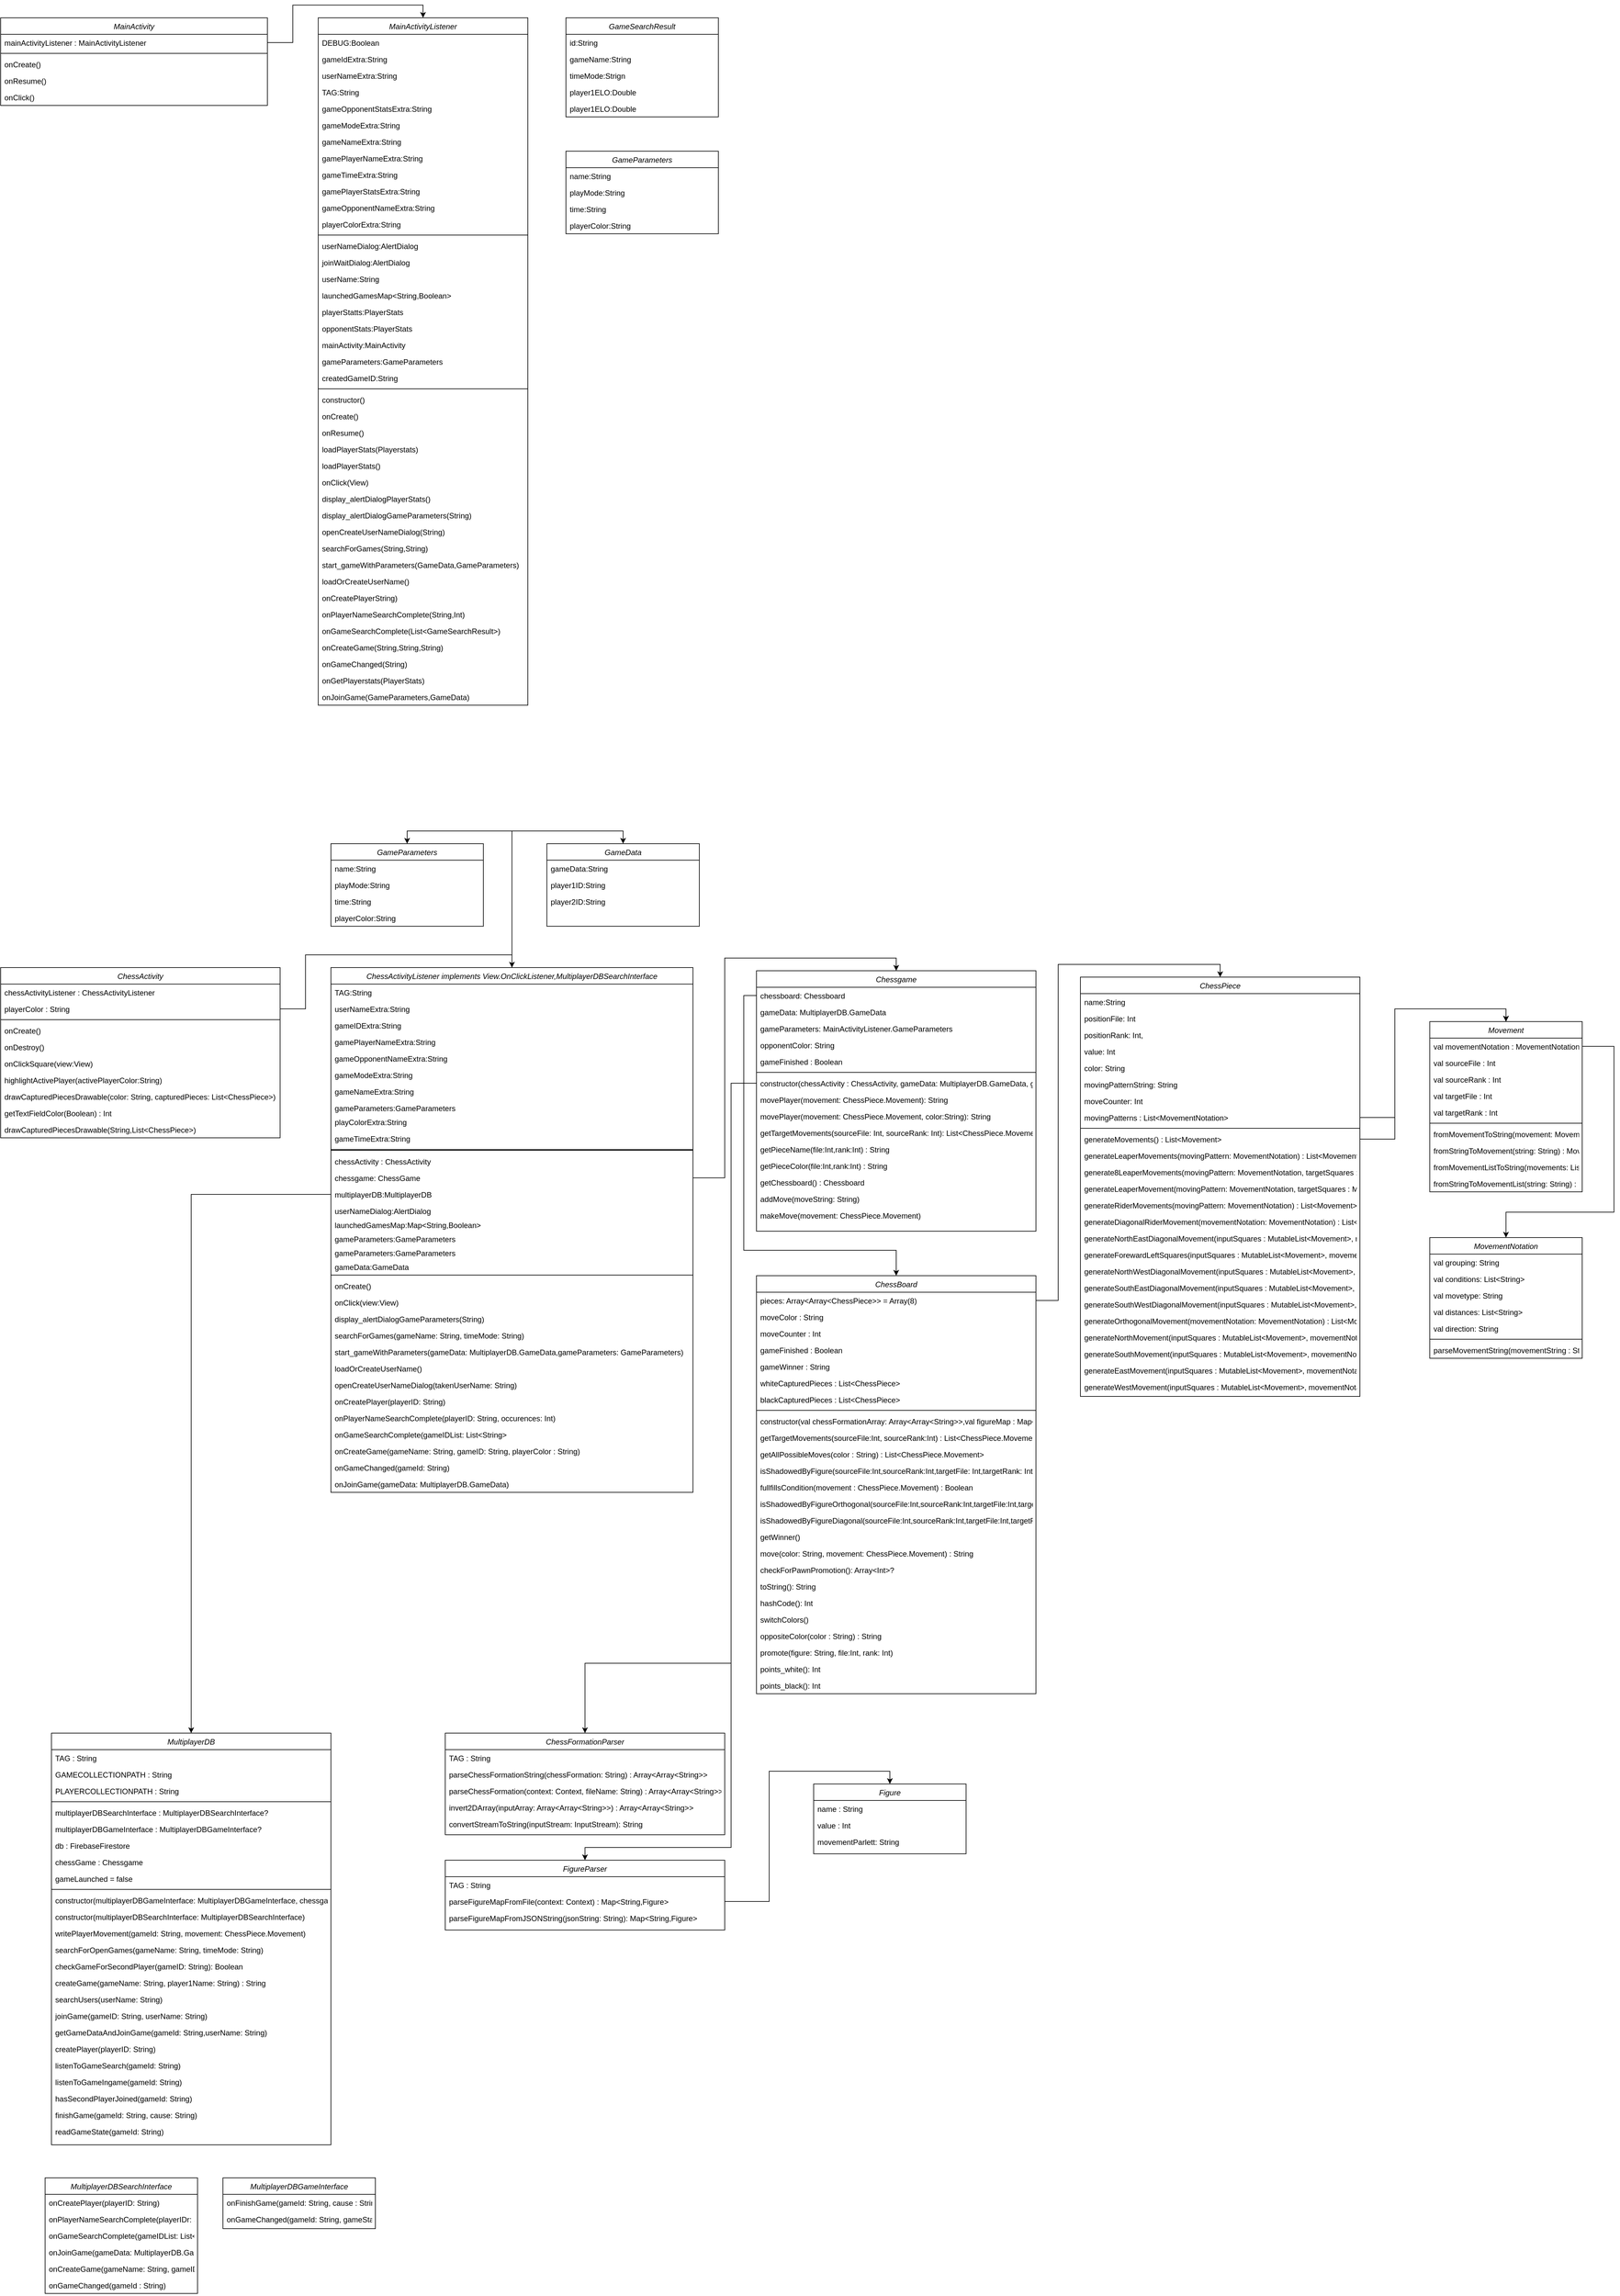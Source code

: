 <mxfile version="14.7.2" type="github">
  <diagram id="C5RBs43oDa-KdzZeNtuy" name="Page-1">
    <mxGraphModel dx="6000" dy="6963" grid="1" gridSize="10" guides="1" tooltips="1" connect="1" arrows="1" fold="1" page="1" pageScale="1" pageWidth="827" pageHeight="1169" math="0" shadow="0">
      <root>
        <mxCell id="WIyWlLk6GJQsqaUBKTNV-0" />
        <mxCell id="WIyWlLk6GJQsqaUBKTNV-1" parent="WIyWlLk6GJQsqaUBKTNV-0" />
        <mxCell id="zkfFHV4jXpPFQw0GAbJ--0" value="ChessActivity" style="swimlane;fontStyle=2;align=center;verticalAlign=top;childLayout=stackLayout;horizontal=1;startSize=26;horizontalStack=0;resizeParent=1;resizeLast=0;collapsible=1;marginBottom=0;rounded=0;shadow=0;strokeWidth=1;" parent="WIyWlLk6GJQsqaUBKTNV-1" vertex="1">
          <mxGeometry x="70" y="1555" width="440" height="268" as="geometry">
            <mxRectangle x="230" y="140" width="160" height="26" as="alternateBounds" />
          </mxGeometry>
        </mxCell>
        <mxCell id="zdGubvgTLo4HYiS4MfJL-2" value="chessActivityListener : ChessActivityListener" style="text;align=left;verticalAlign=top;spacingLeft=4;spacingRight=4;overflow=hidden;rotatable=0;points=[[0,0.5],[1,0.5]];portConstraint=eastwest;rounded=0;shadow=0;html=0;" vertex="1" parent="zkfFHV4jXpPFQw0GAbJ--0">
          <mxGeometry y="26" width="440" height="26" as="geometry" />
        </mxCell>
        <mxCell id="zkfFHV4jXpPFQw0GAbJ--3" value="playerColor : String" style="text;align=left;verticalAlign=top;spacingLeft=4;spacingRight=4;overflow=hidden;rotatable=0;points=[[0,0.5],[1,0.5]];portConstraint=eastwest;rounded=0;shadow=0;html=0;" parent="zkfFHV4jXpPFQw0GAbJ--0" vertex="1">
          <mxGeometry y="52" width="440" height="26" as="geometry" />
        </mxCell>
        <mxCell id="zkfFHV4jXpPFQw0GAbJ--4" value="" style="line;html=1;strokeWidth=1;align=left;verticalAlign=middle;spacingTop=-1;spacingLeft=3;spacingRight=3;rotatable=0;labelPosition=right;points=[];portConstraint=eastwest;" parent="zkfFHV4jXpPFQw0GAbJ--0" vertex="1">
          <mxGeometry y="78" width="440" height="8" as="geometry" />
        </mxCell>
        <mxCell id="zkfFHV4jXpPFQw0GAbJ--5" value="onCreate()" style="text;align=left;verticalAlign=top;spacingLeft=4;spacingRight=4;overflow=hidden;rotatable=0;points=[[0,0.5],[1,0.5]];portConstraint=eastwest;" parent="zkfFHV4jXpPFQw0GAbJ--0" vertex="1">
          <mxGeometry y="86" width="440" height="26" as="geometry" />
        </mxCell>
        <mxCell id="rWxJQ23QcNX7koDT0tqL-8" value="onDestroy()" style="text;align=left;verticalAlign=top;spacingLeft=4;spacingRight=4;overflow=hidden;rotatable=0;points=[[0,0.5],[1,0.5]];portConstraint=eastwest;" parent="zkfFHV4jXpPFQw0GAbJ--0" vertex="1">
          <mxGeometry y="112" width="440" height="26" as="geometry" />
        </mxCell>
        <mxCell id="rWxJQ23QcNX7koDT0tqL-9" value="onClickSquare(view:View)" style="text;align=left;verticalAlign=top;spacingLeft=4;spacingRight=4;overflow=hidden;rotatable=0;points=[[0,0.5],[1,0.5]];portConstraint=eastwest;" parent="zkfFHV4jXpPFQw0GAbJ--0" vertex="1">
          <mxGeometry y="138" width="440" height="26" as="geometry" />
        </mxCell>
        <mxCell id="rWxJQ23QcNX7koDT0tqL-10" value="highlightActivePlayer(activePlayerColor:String)" style="text;align=left;verticalAlign=top;spacingLeft=4;spacingRight=4;overflow=hidden;rotatable=0;points=[[0,0.5],[1,0.5]];portConstraint=eastwest;" parent="zkfFHV4jXpPFQw0GAbJ--0" vertex="1">
          <mxGeometry y="164" width="440" height="26" as="geometry" />
        </mxCell>
        <mxCell id="rWxJQ23QcNX7koDT0tqL-11" value="drawCapturedPiecesDrawable(color: String, capturedPieces: List&lt;ChessPiece&gt;)" style="text;align=left;verticalAlign=top;spacingLeft=4;spacingRight=4;overflow=hidden;rotatable=0;points=[[0,0.5],[1,0.5]];portConstraint=eastwest;" parent="zkfFHV4jXpPFQw0GAbJ--0" vertex="1">
          <mxGeometry y="190" width="440" height="26" as="geometry" />
        </mxCell>
        <mxCell id="zdGubvgTLo4HYiS4MfJL-3" value="getTextFieldColor(Boolean) : Int" style="text;align=left;verticalAlign=top;spacingLeft=4;spacingRight=4;overflow=hidden;rotatable=0;points=[[0,0.5],[1,0.5]];portConstraint=eastwest;" vertex="1" parent="zkfFHV4jXpPFQw0GAbJ--0">
          <mxGeometry y="216" width="440" height="26" as="geometry" />
        </mxCell>
        <mxCell id="zdGubvgTLo4HYiS4MfJL-4" value="drawCapturedPiecesDrawable(String,List&lt;ChessPiece&gt;)" style="text;align=left;verticalAlign=top;spacingLeft=4;spacingRight=4;overflow=hidden;rotatable=0;points=[[0,0.5],[1,0.5]];portConstraint=eastwest;" vertex="1" parent="zkfFHV4jXpPFQw0GAbJ--0">
          <mxGeometry y="242" width="440" height="26" as="geometry" />
        </mxCell>
        <mxCell id="rWxJQ23QcNX7koDT0tqL-0" value="MainActivityListener" style="swimlane;fontStyle=2;align=center;verticalAlign=top;childLayout=stackLayout;horizontal=1;startSize=26;horizontalStack=0;resizeParent=1;resizeLast=0;collapsible=1;marginBottom=0;rounded=0;shadow=0;strokeWidth=1;" parent="WIyWlLk6GJQsqaUBKTNV-1" vertex="1">
          <mxGeometry x="570" y="60" width="330" height="1082" as="geometry">
            <mxRectangle x="230" y="140" width="160" height="26" as="alternateBounds" />
          </mxGeometry>
        </mxCell>
        <mxCell id="rWxJQ23QcNX7koDT0tqL-17" value="DEBUG:Boolean" style="text;align=left;verticalAlign=top;spacingLeft=4;spacingRight=4;overflow=hidden;rotatable=0;points=[[0,0.5],[1,0.5]];portConstraint=eastwest;rounded=0;shadow=0;html=0;" parent="rWxJQ23QcNX7koDT0tqL-0" vertex="1">
          <mxGeometry y="26" width="330" height="26" as="geometry" />
        </mxCell>
        <mxCell id="zdGubvgTLo4HYiS4MfJL-50" value="gameIdExtra:String" style="text;align=left;verticalAlign=top;spacingLeft=4;spacingRight=4;overflow=hidden;rotatable=0;points=[[0,0.5],[1,0.5]];portConstraint=eastwest;rounded=0;shadow=0;html=0;" vertex="1" parent="rWxJQ23QcNX7koDT0tqL-0">
          <mxGeometry y="52" width="330" height="26" as="geometry" />
        </mxCell>
        <mxCell id="zdGubvgTLo4HYiS4MfJL-49" value="userNameExtra:String" style="text;align=left;verticalAlign=top;spacingLeft=4;spacingRight=4;overflow=hidden;rotatable=0;points=[[0,0.5],[1,0.5]];portConstraint=eastwest;rounded=0;shadow=0;html=0;" vertex="1" parent="rWxJQ23QcNX7koDT0tqL-0">
          <mxGeometry y="78" width="330" height="26" as="geometry" />
        </mxCell>
        <mxCell id="zdGubvgTLo4HYiS4MfJL-48" value="TAG:String" style="text;align=left;verticalAlign=top;spacingLeft=4;spacingRight=4;overflow=hidden;rotatable=0;points=[[0,0.5],[1,0.5]];portConstraint=eastwest;rounded=0;shadow=0;html=0;" vertex="1" parent="rWxJQ23QcNX7koDT0tqL-0">
          <mxGeometry y="104" width="330" height="26" as="geometry" />
        </mxCell>
        <mxCell id="zdGubvgTLo4HYiS4MfJL-54" value="gameOpponentStatsExtra:String" style="text;align=left;verticalAlign=top;spacingLeft=4;spacingRight=4;overflow=hidden;rotatable=0;points=[[0,0.5],[1,0.5]];portConstraint=eastwest;rounded=0;shadow=0;html=0;" vertex="1" parent="rWxJQ23QcNX7koDT0tqL-0">
          <mxGeometry y="130" width="330" height="26" as="geometry" />
        </mxCell>
        <mxCell id="zdGubvgTLo4HYiS4MfJL-55" value="gameModeExtra:String" style="text;align=left;verticalAlign=top;spacingLeft=4;spacingRight=4;overflow=hidden;rotatable=0;points=[[0,0.5],[1,0.5]];portConstraint=eastwest;rounded=0;shadow=0;html=0;" vertex="1" parent="rWxJQ23QcNX7koDT0tqL-0">
          <mxGeometry y="156" width="330" height="26" as="geometry" />
        </mxCell>
        <mxCell id="zdGubvgTLo4HYiS4MfJL-56" value="gameNameExtra:String" style="text;align=left;verticalAlign=top;spacingLeft=4;spacingRight=4;overflow=hidden;rotatable=0;points=[[0,0.5],[1,0.5]];portConstraint=eastwest;rounded=0;shadow=0;html=0;" vertex="1" parent="rWxJQ23QcNX7koDT0tqL-0">
          <mxGeometry y="182" width="330" height="26" as="geometry" />
        </mxCell>
        <mxCell id="zdGubvgTLo4HYiS4MfJL-51" value="gamePlayerNameExtra:String" style="text;align=left;verticalAlign=top;spacingLeft=4;spacingRight=4;overflow=hidden;rotatable=0;points=[[0,0.5],[1,0.5]];portConstraint=eastwest;rounded=0;shadow=0;html=0;" vertex="1" parent="rWxJQ23QcNX7koDT0tqL-0">
          <mxGeometry y="208" width="330" height="26" as="geometry" />
        </mxCell>
        <mxCell id="zdGubvgTLo4HYiS4MfJL-57" value="gameTimeExtra:String" style="text;align=left;verticalAlign=top;spacingLeft=4;spacingRight=4;overflow=hidden;rotatable=0;points=[[0,0.5],[1,0.5]];portConstraint=eastwest;rounded=0;shadow=0;html=0;" vertex="1" parent="rWxJQ23QcNX7koDT0tqL-0">
          <mxGeometry y="234" width="330" height="26" as="geometry" />
        </mxCell>
        <mxCell id="zdGubvgTLo4HYiS4MfJL-52" value="gamePlayerStatsExtra:String" style="text;align=left;verticalAlign=top;spacingLeft=4;spacingRight=4;overflow=hidden;rotatable=0;points=[[0,0.5],[1,0.5]];portConstraint=eastwest;rounded=0;shadow=0;html=0;" vertex="1" parent="rWxJQ23QcNX7koDT0tqL-0">
          <mxGeometry y="260" width="330" height="26" as="geometry" />
        </mxCell>
        <mxCell id="zdGubvgTLo4HYiS4MfJL-53" value="gameOpponentNameExtra:String" style="text;align=left;verticalAlign=top;spacingLeft=4;spacingRight=4;overflow=hidden;rotatable=0;points=[[0,0.5],[1,0.5]];portConstraint=eastwest;rounded=0;shadow=0;html=0;" vertex="1" parent="rWxJQ23QcNX7koDT0tqL-0">
          <mxGeometry y="286" width="330" height="26" as="geometry" />
        </mxCell>
        <mxCell id="zdGubvgTLo4HYiS4MfJL-58" value="playerColorExtra:String" style="text;align=left;verticalAlign=top;spacingLeft=4;spacingRight=4;overflow=hidden;rotatable=0;points=[[0,0.5],[1,0.5]];portConstraint=eastwest;rounded=0;shadow=0;html=0;" vertex="1" parent="rWxJQ23QcNX7koDT0tqL-0">
          <mxGeometry y="312" width="330" height="26" as="geometry" />
        </mxCell>
        <mxCell id="zdGubvgTLo4HYiS4MfJL-46" value="" style="line;html=1;strokeWidth=1;align=left;verticalAlign=middle;spacingTop=-1;spacingLeft=3;spacingRight=3;rotatable=0;labelPosition=right;points=[];portConstraint=eastwest;" vertex="1" parent="rWxJQ23QcNX7koDT0tqL-0">
          <mxGeometry y="338" width="330" height="8" as="geometry" />
        </mxCell>
        <mxCell id="zdGubvgTLo4HYiS4MfJL-47" value="userNameDialog:AlertDialog" style="text;align=left;verticalAlign=top;spacingLeft=4;spacingRight=4;overflow=hidden;rotatable=0;points=[[0,0.5],[1,0.5]];portConstraint=eastwest;rounded=0;shadow=0;html=0;" vertex="1" parent="rWxJQ23QcNX7koDT0tqL-0">
          <mxGeometry y="346" width="330" height="26" as="geometry" />
        </mxCell>
        <mxCell id="zdGubvgTLo4HYiS4MfJL-6" value="joinWaitDialog:AlertDialog" style="text;align=left;verticalAlign=top;spacingLeft=4;spacingRight=4;overflow=hidden;rotatable=0;points=[[0,0.5],[1,0.5]];portConstraint=eastwest;rounded=0;shadow=0;html=0;" vertex="1" parent="rWxJQ23QcNX7koDT0tqL-0">
          <mxGeometry y="372" width="330" height="26" as="geometry" />
        </mxCell>
        <mxCell id="rWxJQ23QcNX7koDT0tqL-18" value="userName:String" style="text;align=left;verticalAlign=top;spacingLeft=4;spacingRight=4;overflow=hidden;rotatable=0;points=[[0,0.5],[1,0.5]];portConstraint=eastwest;rounded=0;shadow=0;html=0;" parent="rWxJQ23QcNX7koDT0tqL-0" vertex="1">
          <mxGeometry y="398" width="330" height="26" as="geometry" />
        </mxCell>
        <mxCell id="zdGubvgTLo4HYiS4MfJL-7" value="launchedGamesMap&lt;String,Boolean&gt;" style="text;align=left;verticalAlign=top;spacingLeft=4;spacingRight=4;overflow=hidden;rotatable=0;points=[[0,0.5],[1,0.5]];portConstraint=eastwest;rounded=0;shadow=0;html=0;" vertex="1" parent="rWxJQ23QcNX7koDT0tqL-0">
          <mxGeometry y="424" width="330" height="26" as="geometry" />
        </mxCell>
        <mxCell id="zdGubvgTLo4HYiS4MfJL-8" value="playerStatts:PlayerStats" style="text;align=left;verticalAlign=top;spacingLeft=4;spacingRight=4;overflow=hidden;rotatable=0;points=[[0,0.5],[1,0.5]];portConstraint=eastwest;rounded=0;shadow=0;html=0;" vertex="1" parent="rWxJQ23QcNX7koDT0tqL-0">
          <mxGeometry y="450" width="330" height="26" as="geometry" />
        </mxCell>
        <mxCell id="zdGubvgTLo4HYiS4MfJL-9" value="opponentStats:PlayerStats" style="text;align=left;verticalAlign=top;spacingLeft=4;spacingRight=4;overflow=hidden;rotatable=0;points=[[0,0.5],[1,0.5]];portConstraint=eastwest;rounded=0;shadow=0;html=0;" vertex="1" parent="rWxJQ23QcNX7koDT0tqL-0">
          <mxGeometry y="476" width="330" height="26" as="geometry" />
        </mxCell>
        <mxCell id="rWxJQ23QcNX7koDT0tqL-16" value="mainActivity:MainActivity" style="text;align=left;verticalAlign=top;spacingLeft=4;spacingRight=4;overflow=hidden;rotatable=0;points=[[0,0.5],[1,0.5]];portConstraint=eastwest;rounded=0;shadow=0;html=0;" parent="rWxJQ23QcNX7koDT0tqL-0" vertex="1">
          <mxGeometry y="502" width="330" height="26" as="geometry" />
        </mxCell>
        <mxCell id="zdGubvgTLo4HYiS4MfJL-11" value="gameParameters:GameParameters" style="text;align=left;verticalAlign=top;spacingLeft=4;spacingRight=4;overflow=hidden;rotatable=0;points=[[0,0.5],[1,0.5]];portConstraint=eastwest;rounded=0;shadow=0;html=0;" vertex="1" parent="rWxJQ23QcNX7koDT0tqL-0">
          <mxGeometry y="528" width="330" height="26" as="geometry" />
        </mxCell>
        <mxCell id="zdGubvgTLo4HYiS4MfJL-10" value="createdGameID:String" style="text;align=left;verticalAlign=top;spacingLeft=4;spacingRight=4;overflow=hidden;rotatable=0;points=[[0,0.5],[1,0.5]];portConstraint=eastwest;rounded=0;shadow=0;html=0;" vertex="1" parent="rWxJQ23QcNX7koDT0tqL-0">
          <mxGeometry y="554" width="330" height="26" as="geometry" />
        </mxCell>
        <mxCell id="rWxJQ23QcNX7koDT0tqL-2" value="" style="line;html=1;strokeWidth=1;align=left;verticalAlign=middle;spacingTop=-1;spacingLeft=3;spacingRight=3;rotatable=0;labelPosition=right;points=[];portConstraint=eastwest;" parent="rWxJQ23QcNX7koDT0tqL-0" vertex="1">
          <mxGeometry y="580" width="330" height="8" as="geometry" />
        </mxCell>
        <mxCell id="rWxJQ23QcNX7koDT0tqL-3" value="constructor()" style="text;align=left;verticalAlign=top;spacingLeft=4;spacingRight=4;overflow=hidden;rotatable=0;points=[[0,0.5],[1,0.5]];portConstraint=eastwest;" parent="rWxJQ23QcNX7koDT0tqL-0" vertex="1">
          <mxGeometry y="588" width="330" height="26" as="geometry" />
        </mxCell>
        <mxCell id="zdGubvgTLo4HYiS4MfJL-5" value="onCreate()" style="text;align=left;verticalAlign=top;spacingLeft=4;spacingRight=4;overflow=hidden;rotatable=0;points=[[0,0.5],[1,0.5]];portConstraint=eastwest;" vertex="1" parent="rWxJQ23QcNX7koDT0tqL-0">
          <mxGeometry y="614" width="330" height="26" as="geometry" />
        </mxCell>
        <mxCell id="zdGubvgTLo4HYiS4MfJL-29" value="onResume()" style="text;align=left;verticalAlign=top;spacingLeft=4;spacingRight=4;overflow=hidden;rotatable=0;points=[[0,0.5],[1,0.5]];portConstraint=eastwest;" vertex="1" parent="rWxJQ23QcNX7koDT0tqL-0">
          <mxGeometry y="640" width="330" height="26" as="geometry" />
        </mxCell>
        <mxCell id="zdGubvgTLo4HYiS4MfJL-12" value="loadPlayerStats(Playerstats)" style="text;align=left;verticalAlign=top;spacingLeft=4;spacingRight=4;overflow=hidden;rotatable=0;points=[[0,0.5],[1,0.5]];portConstraint=eastwest;" vertex="1" parent="rWxJQ23QcNX7koDT0tqL-0">
          <mxGeometry y="666" width="330" height="26" as="geometry" />
        </mxCell>
        <mxCell id="zdGubvgTLo4HYiS4MfJL-13" value="loadPlayerStats()" style="text;align=left;verticalAlign=top;spacingLeft=4;spacingRight=4;overflow=hidden;rotatable=0;points=[[0,0.5],[1,0.5]];portConstraint=eastwest;" vertex="1" parent="rWxJQ23QcNX7koDT0tqL-0">
          <mxGeometry y="692" width="330" height="26" as="geometry" />
        </mxCell>
        <mxCell id="zdGubvgTLo4HYiS4MfJL-14" value="onClick(View)" style="text;align=left;verticalAlign=top;spacingLeft=4;spacingRight=4;overflow=hidden;rotatable=0;points=[[0,0.5],[1,0.5]];portConstraint=eastwest;" vertex="1" parent="rWxJQ23QcNX7koDT0tqL-0">
          <mxGeometry y="718" width="330" height="26" as="geometry" />
        </mxCell>
        <mxCell id="zdGubvgTLo4HYiS4MfJL-15" value="display_alertDialogPlayerStats()" style="text;align=left;verticalAlign=top;spacingLeft=4;spacingRight=4;overflow=hidden;rotatable=0;points=[[0,0.5],[1,0.5]];portConstraint=eastwest;" vertex="1" parent="rWxJQ23QcNX7koDT0tqL-0">
          <mxGeometry y="744" width="330" height="26" as="geometry" />
        </mxCell>
        <mxCell id="zdGubvgTLo4HYiS4MfJL-17" value="display_alertDialogGameParameters(String)" style="text;align=left;verticalAlign=top;spacingLeft=4;spacingRight=4;overflow=hidden;rotatable=0;points=[[0,0.5],[1,0.5]];portConstraint=eastwest;" vertex="1" parent="rWxJQ23QcNX7koDT0tqL-0">
          <mxGeometry y="770" width="330" height="26" as="geometry" />
        </mxCell>
        <mxCell id="zdGubvgTLo4HYiS4MfJL-18" value="openCreateUserNameDialog(String)" style="text;align=left;verticalAlign=top;spacingLeft=4;spacingRight=4;overflow=hidden;rotatable=0;points=[[0,0.5],[1,0.5]];portConstraint=eastwest;" vertex="1" parent="rWxJQ23QcNX7koDT0tqL-0">
          <mxGeometry y="796" width="330" height="26" as="geometry" />
        </mxCell>
        <mxCell id="zdGubvgTLo4HYiS4MfJL-19" value="searchForGames(String,String)" style="text;align=left;verticalAlign=top;spacingLeft=4;spacingRight=4;overflow=hidden;rotatable=0;points=[[0,0.5],[1,0.5]];portConstraint=eastwest;" vertex="1" parent="rWxJQ23QcNX7koDT0tqL-0">
          <mxGeometry y="822" width="330" height="26" as="geometry" />
        </mxCell>
        <mxCell id="zdGubvgTLo4HYiS4MfJL-20" value="start_gameWithParameters(GameData,GameParameters)" style="text;align=left;verticalAlign=top;spacingLeft=4;spacingRight=4;overflow=hidden;rotatable=0;points=[[0,0.5],[1,0.5]];portConstraint=eastwest;" vertex="1" parent="rWxJQ23QcNX7koDT0tqL-0">
          <mxGeometry y="848" width="330" height="26" as="geometry" />
        </mxCell>
        <mxCell id="zdGubvgTLo4HYiS4MfJL-21" value="loadOrCreateUserName()" style="text;align=left;verticalAlign=top;spacingLeft=4;spacingRight=4;overflow=hidden;rotatable=0;points=[[0,0.5],[1,0.5]];portConstraint=eastwest;" vertex="1" parent="rWxJQ23QcNX7koDT0tqL-0">
          <mxGeometry y="874" width="330" height="26" as="geometry" />
        </mxCell>
        <mxCell id="zdGubvgTLo4HYiS4MfJL-22" value="onCreatePlayerString)" style="text;align=left;verticalAlign=top;spacingLeft=4;spacingRight=4;overflow=hidden;rotatable=0;points=[[0,0.5],[1,0.5]];portConstraint=eastwest;" vertex="1" parent="rWxJQ23QcNX7koDT0tqL-0">
          <mxGeometry y="900" width="330" height="26" as="geometry" />
        </mxCell>
        <mxCell id="zdGubvgTLo4HYiS4MfJL-23" value="onPlayerNameSearchComplete(String,Int)" style="text;align=left;verticalAlign=top;spacingLeft=4;spacingRight=4;overflow=hidden;rotatable=0;points=[[0,0.5],[1,0.5]];portConstraint=eastwest;" vertex="1" parent="rWxJQ23QcNX7koDT0tqL-0">
          <mxGeometry y="926" width="330" height="26" as="geometry" />
        </mxCell>
        <mxCell id="zdGubvgTLo4HYiS4MfJL-24" value="onGameSearchComplete(List&lt;GameSearchResult&gt;)" style="text;align=left;verticalAlign=top;spacingLeft=4;spacingRight=4;overflow=hidden;rotatable=0;points=[[0,0.5],[1,0.5]];portConstraint=eastwest;" vertex="1" parent="rWxJQ23QcNX7koDT0tqL-0">
          <mxGeometry y="952" width="330" height="26" as="geometry" />
        </mxCell>
        <mxCell id="zdGubvgTLo4HYiS4MfJL-25" value="onCreateGame(String,String,String)" style="text;align=left;verticalAlign=top;spacingLeft=4;spacingRight=4;overflow=hidden;rotatable=0;points=[[0,0.5],[1,0.5]];portConstraint=eastwest;" vertex="1" parent="rWxJQ23QcNX7koDT0tqL-0">
          <mxGeometry y="978" width="330" height="26" as="geometry" />
        </mxCell>
        <mxCell id="zdGubvgTLo4HYiS4MfJL-26" value="onGameChanged(String)" style="text;align=left;verticalAlign=top;spacingLeft=4;spacingRight=4;overflow=hidden;rotatable=0;points=[[0,0.5],[1,0.5]];portConstraint=eastwest;" vertex="1" parent="rWxJQ23QcNX7koDT0tqL-0">
          <mxGeometry y="1004" width="330" height="26" as="geometry" />
        </mxCell>
        <mxCell id="zdGubvgTLo4HYiS4MfJL-27" value="onGetPlayerstats(PlayerStats)" style="text;align=left;verticalAlign=top;spacingLeft=4;spacingRight=4;overflow=hidden;rotatable=0;points=[[0,0.5],[1,0.5]];portConstraint=eastwest;" vertex="1" parent="rWxJQ23QcNX7koDT0tqL-0">
          <mxGeometry y="1030" width="330" height="26" as="geometry" />
        </mxCell>
        <mxCell id="zdGubvgTLo4HYiS4MfJL-28" value="onJoinGame(GameParameters,GameData)" style="text;align=left;verticalAlign=top;spacingLeft=4;spacingRight=4;overflow=hidden;rotatable=0;points=[[0,0.5],[1,0.5]];portConstraint=eastwest;" vertex="1" parent="rWxJQ23QcNX7koDT0tqL-0">
          <mxGeometry y="1056" width="330" height="26" as="geometry" />
        </mxCell>
        <mxCell id="rWxJQ23QcNX7koDT0tqL-4" value="MainActivity" style="swimlane;fontStyle=2;align=center;verticalAlign=top;childLayout=stackLayout;horizontal=1;startSize=26;horizontalStack=0;resizeParent=1;resizeLast=0;collapsible=1;marginBottom=0;rounded=0;shadow=0;strokeWidth=1;" parent="WIyWlLk6GJQsqaUBKTNV-1" vertex="1">
          <mxGeometry x="70" y="60" width="420" height="138" as="geometry">
            <mxRectangle x="230" y="140" width="160" height="26" as="alternateBounds" />
          </mxGeometry>
        </mxCell>
        <mxCell id="rWxJQ23QcNX7koDT0tqL-5" value="mainActivityListener : MainActivityListener" style="text;align=left;verticalAlign=top;spacingLeft=4;spacingRight=4;overflow=hidden;rotatable=0;points=[[0,0.5],[1,0.5]];portConstraint=eastwest;rounded=0;shadow=0;html=0;" parent="rWxJQ23QcNX7koDT0tqL-4" vertex="1">
          <mxGeometry y="26" width="420" height="26" as="geometry" />
        </mxCell>
        <mxCell id="rWxJQ23QcNX7koDT0tqL-6" value="" style="line;html=1;strokeWidth=1;align=left;verticalAlign=middle;spacingTop=-1;spacingLeft=3;spacingRight=3;rotatable=0;labelPosition=right;points=[];portConstraint=eastwest;" parent="rWxJQ23QcNX7koDT0tqL-4" vertex="1">
          <mxGeometry y="52" width="420" height="8" as="geometry" />
        </mxCell>
        <mxCell id="rWxJQ23QcNX7koDT0tqL-7" value="onCreate()" style="text;align=left;verticalAlign=top;spacingLeft=4;spacingRight=4;overflow=hidden;rotatable=0;points=[[0,0.5],[1,0.5]];portConstraint=eastwest;" parent="rWxJQ23QcNX7koDT0tqL-4" vertex="1">
          <mxGeometry y="60" width="420" height="26" as="geometry" />
        </mxCell>
        <mxCell id="zdGubvgTLo4HYiS4MfJL-0" value="onResume()" style="text;align=left;verticalAlign=top;spacingLeft=4;spacingRight=4;overflow=hidden;rotatable=0;points=[[0,0.5],[1,0.5]];portConstraint=eastwest;" vertex="1" parent="rWxJQ23QcNX7koDT0tqL-4">
          <mxGeometry y="86" width="420" height="26" as="geometry" />
        </mxCell>
        <mxCell id="zdGubvgTLo4HYiS4MfJL-1" value="onClick()" style="text;align=left;verticalAlign=top;spacingLeft=4;spacingRight=4;overflow=hidden;rotatable=0;points=[[0,0.5],[1,0.5]];portConstraint=eastwest;" vertex="1" parent="rWxJQ23QcNX7koDT0tqL-4">
          <mxGeometry y="112" width="420" height="26" as="geometry" />
        </mxCell>
        <mxCell id="rWxJQ23QcNX7koDT0tqL-77" style="edgeStyle=orthogonalEdgeStyle;rounded=0;orthogonalLoop=1;jettySize=auto;html=1;exitX=0.5;exitY=0;exitDx=0;exitDy=0;entryX=0.5;entryY=0;entryDx=0;entryDy=0;" parent="WIyWlLk6GJQsqaUBKTNV-1" source="rWxJQ23QcNX7koDT0tqL-12" target="rWxJQ23QcNX7koDT0tqL-19" edge="1">
          <mxGeometry relative="1" as="geometry">
            <mxPoint x="800" y="350" as="targetPoint" />
          </mxGeometry>
        </mxCell>
        <mxCell id="rWxJQ23QcNX7koDT0tqL-78" style="edgeStyle=orthogonalEdgeStyle;rounded=0;orthogonalLoop=1;jettySize=auto;html=1;exitX=0.5;exitY=0;exitDx=0;exitDy=0;entryX=0.5;entryY=0;entryDx=0;entryDy=0;" parent="WIyWlLk6GJQsqaUBKTNV-1" source="rWxJQ23QcNX7koDT0tqL-12" target="rWxJQ23QcNX7koDT0tqL-26" edge="1">
          <mxGeometry relative="1" as="geometry" />
        </mxCell>
        <mxCell id="rWxJQ23QcNX7koDT0tqL-12" value="ChessActivityListener implements View.OnClickListener,MultiplayerDBSearchInterface" style="swimlane;fontStyle=2;align=center;verticalAlign=top;childLayout=stackLayout;horizontal=1;startSize=26;horizontalStack=0;resizeParent=1;resizeLast=0;collapsible=1;marginBottom=0;rounded=0;shadow=0;strokeWidth=1;" parent="WIyWlLk6GJQsqaUBKTNV-1" vertex="1">
          <mxGeometry x="590" y="1555" width="570" height="826" as="geometry">
            <mxRectangle x="230" y="140" width="160" height="26" as="alternateBounds" />
          </mxGeometry>
        </mxCell>
        <mxCell id="rWxJQ23QcNX7koDT0tqL-37" value="TAG:String" style="text;align=left;verticalAlign=top;spacingLeft=4;spacingRight=4;overflow=hidden;rotatable=0;points=[[0,0.5],[1,0.5]];portConstraint=eastwest;rounded=0;shadow=0;html=0;" parent="rWxJQ23QcNX7koDT0tqL-12" vertex="1">
          <mxGeometry y="26" width="570" height="26" as="geometry" />
        </mxCell>
        <mxCell id="rWxJQ23QcNX7koDT0tqL-38" value="userNameExtra:String" style="text;align=left;verticalAlign=top;spacingLeft=4;spacingRight=4;overflow=hidden;rotatable=0;points=[[0,0.5],[1,0.5]];portConstraint=eastwest;rounded=0;shadow=0;html=0;" parent="rWxJQ23QcNX7koDT0tqL-12" vertex="1">
          <mxGeometry y="52" width="570" height="26" as="geometry" />
        </mxCell>
        <mxCell id="rWxJQ23QcNX7koDT0tqL-44" value="gameIDExtra:String" style="text;align=left;verticalAlign=top;spacingLeft=4;spacingRight=4;overflow=hidden;rotatable=0;points=[[0,0.5],[1,0.5]];portConstraint=eastwest;rounded=0;shadow=0;html=0;" parent="rWxJQ23QcNX7koDT0tqL-12" vertex="1">
          <mxGeometry y="78" width="570" height="26" as="geometry" />
        </mxCell>
        <mxCell id="rWxJQ23QcNX7koDT0tqL-45" value="gamePlayerNameExtra:String&#xa;" style="text;align=left;verticalAlign=top;spacingLeft=4;spacingRight=4;overflow=hidden;rotatable=0;points=[[0,0.5],[1,0.5]];portConstraint=eastwest;rounded=0;shadow=0;html=0;" parent="rWxJQ23QcNX7koDT0tqL-12" vertex="1">
          <mxGeometry y="104" width="570" height="26" as="geometry" />
        </mxCell>
        <mxCell id="rWxJQ23QcNX7koDT0tqL-46" value="gameOpponentNameExtra:String" style="text;align=left;verticalAlign=top;spacingLeft=4;spacingRight=4;overflow=hidden;rotatable=0;points=[[0,0.5],[1,0.5]];portConstraint=eastwest;rounded=0;shadow=0;html=0;" parent="rWxJQ23QcNX7koDT0tqL-12" vertex="1">
          <mxGeometry y="130" width="570" height="26" as="geometry" />
        </mxCell>
        <mxCell id="rWxJQ23QcNX7koDT0tqL-47" value="gameModeExtra:String" style="text;align=left;verticalAlign=top;spacingLeft=4;spacingRight=4;overflow=hidden;rotatable=0;points=[[0,0.5],[1,0.5]];portConstraint=eastwest;rounded=0;shadow=0;html=0;" parent="rWxJQ23QcNX7koDT0tqL-12" vertex="1">
          <mxGeometry y="156" width="570" height="26" as="geometry" />
        </mxCell>
        <mxCell id="rWxJQ23QcNX7koDT0tqL-48" value="gameNameExtra:String" style="text;align=left;verticalAlign=top;spacingLeft=4;spacingRight=4;overflow=hidden;rotatable=0;points=[[0,0.5],[1,0.5]];portConstraint=eastwest;rounded=0;shadow=0;html=0;" parent="rWxJQ23QcNX7koDT0tqL-12" vertex="1">
          <mxGeometry y="182" width="570" height="26" as="geometry" />
        </mxCell>
        <mxCell id="rWxJQ23QcNX7koDT0tqL-82" value="gameParameters:GameParameters" style="text;align=left;verticalAlign=top;spacingLeft=4;spacingRight=4;overflow=hidden;rotatable=0;points=[[0,0.5],[1,0.5]];portConstraint=eastwest;rounded=0;shadow=0;html=0;" parent="rWxJQ23QcNX7koDT0tqL-12" vertex="1">
          <mxGeometry y="208" width="570" height="22" as="geometry" />
        </mxCell>
        <mxCell id="rWxJQ23QcNX7koDT0tqL-50" value="playColorExtra:String" style="text;align=left;verticalAlign=top;spacingLeft=4;spacingRight=4;overflow=hidden;rotatable=0;points=[[0,0.5],[1,0.5]];portConstraint=eastwest;rounded=0;shadow=0;html=0;" parent="rWxJQ23QcNX7koDT0tqL-12" vertex="1">
          <mxGeometry y="230" width="570" height="26" as="geometry" />
        </mxCell>
        <mxCell id="rWxJQ23QcNX7koDT0tqL-49" value="gameTimeExtra:String" style="text;align=left;verticalAlign=top;spacingLeft=4;spacingRight=4;overflow=hidden;rotatable=0;points=[[0,0.5],[1,0.5]];portConstraint=eastwest;rounded=0;shadow=0;html=0;" parent="rWxJQ23QcNX7koDT0tqL-12" vertex="1">
          <mxGeometry y="256" width="570" height="26" as="geometry" />
        </mxCell>
        <mxCell id="rWxJQ23QcNX7koDT0tqL-88" value="" style="line;strokeWidth=2;html=1;" parent="rWxJQ23QcNX7koDT0tqL-12" vertex="1">
          <mxGeometry y="282" width="570" height="10" as="geometry" />
        </mxCell>
        <mxCell id="rWxJQ23QcNX7koDT0tqL-13" value="chessActivity : ChessActivity" style="text;align=left;verticalAlign=top;spacingLeft=4;spacingRight=4;overflow=hidden;rotatable=0;points=[[0,0.5],[1,0.5]];portConstraint=eastwest;rounded=0;shadow=0;html=0;" parent="rWxJQ23QcNX7koDT0tqL-12" vertex="1">
          <mxGeometry y="292" width="570" height="26" as="geometry" />
        </mxCell>
        <mxCell id="rWxJQ23QcNX7koDT0tqL-67" value="chessgame: ChessGame" style="text;align=left;verticalAlign=top;spacingLeft=4;spacingRight=4;overflow=hidden;rotatable=0;points=[[0,0.5],[1,0.5]];portConstraint=eastwest;rounded=0;shadow=0;html=0;" parent="rWxJQ23QcNX7koDT0tqL-12" vertex="1">
          <mxGeometry y="318" width="570" height="26" as="geometry" />
        </mxCell>
        <mxCell id="rWxJQ23QcNX7koDT0tqL-32" value="multiplayerDB:MultiplayerDB" style="text;align=left;verticalAlign=top;spacingLeft=4;spacingRight=4;overflow=hidden;rotatable=0;points=[[0,0.5],[1,0.5]];portConstraint=eastwest;rounded=0;shadow=0;html=0;" parent="rWxJQ23QcNX7koDT0tqL-12" vertex="1">
          <mxGeometry y="344" width="570" height="26" as="geometry" />
        </mxCell>
        <mxCell id="rWxJQ23QcNX7koDT0tqL-33" value="userNameDialog:AlertDialog" style="text;align=left;verticalAlign=top;spacingLeft=4;spacingRight=4;overflow=hidden;rotatable=0;points=[[0,0.5],[1,0.5]];portConstraint=eastwest;rounded=0;shadow=0;html=0;" parent="rWxJQ23QcNX7koDT0tqL-12" vertex="1">
          <mxGeometry y="370" width="570" height="22" as="geometry" />
        </mxCell>
        <mxCell id="rWxJQ23QcNX7koDT0tqL-34" value="launchedGamesMap:Map&lt;String,Boolean&gt;" style="text;align=left;verticalAlign=top;spacingLeft=4;spacingRight=4;overflow=hidden;rotatable=0;points=[[0,0.5],[1,0.5]];portConstraint=eastwest;rounded=0;shadow=0;html=0;" parent="rWxJQ23QcNX7koDT0tqL-12" vertex="1">
          <mxGeometry y="392" width="570" height="22" as="geometry" />
        </mxCell>
        <mxCell id="oQgX0Iph7d_uSSMEyYxh-34" value="gameParameters:GameParameters" style="text;align=left;verticalAlign=top;spacingLeft=4;spacingRight=4;overflow=hidden;rotatable=0;points=[[0,0.5],[1,0.5]];portConstraint=eastwest;rounded=0;shadow=0;html=0;" parent="rWxJQ23QcNX7koDT0tqL-12" vertex="1">
          <mxGeometry y="414" width="570" height="22" as="geometry" />
        </mxCell>
        <mxCell id="rWxJQ23QcNX7koDT0tqL-35" value="gameParameters:GameParameters" style="text;align=left;verticalAlign=top;spacingLeft=4;spacingRight=4;overflow=hidden;rotatable=0;points=[[0,0.5],[1,0.5]];portConstraint=eastwest;rounded=0;shadow=0;html=0;" parent="rWxJQ23QcNX7koDT0tqL-12" vertex="1">
          <mxGeometry y="436" width="570" height="22" as="geometry" />
        </mxCell>
        <mxCell id="rWxJQ23QcNX7koDT0tqL-85" value="gameData:GameData" style="text;align=left;verticalAlign=top;spacingLeft=4;spacingRight=4;overflow=hidden;rotatable=0;points=[[0,0.5],[1,0.5]];portConstraint=eastwest;rounded=0;shadow=0;html=0;" parent="rWxJQ23QcNX7koDT0tqL-12" vertex="1">
          <mxGeometry y="458" width="570" height="22" as="geometry" />
        </mxCell>
        <mxCell id="rWxJQ23QcNX7koDT0tqL-14" value="" style="line;html=1;strokeWidth=1;align=left;verticalAlign=middle;spacingTop=-1;spacingLeft=3;spacingRight=3;rotatable=0;labelPosition=right;points=[];portConstraint=eastwest;" parent="rWxJQ23QcNX7koDT0tqL-12" vertex="1">
          <mxGeometry y="480" width="570" height="8" as="geometry" />
        </mxCell>
        <mxCell id="rWxJQ23QcNX7koDT0tqL-15" value="onCreate()" style="text;align=left;verticalAlign=top;spacingLeft=4;spacingRight=4;overflow=hidden;rotatable=0;points=[[0,0.5],[1,0.5]];portConstraint=eastwest;" parent="rWxJQ23QcNX7koDT0tqL-12" vertex="1">
          <mxGeometry y="488" width="570" height="26" as="geometry" />
        </mxCell>
        <mxCell id="rWxJQ23QcNX7koDT0tqL-51" value="onClick(view:View)" style="text;align=left;verticalAlign=top;spacingLeft=4;spacingRight=4;overflow=hidden;rotatable=0;points=[[0,0.5],[1,0.5]];portConstraint=eastwest;" parent="rWxJQ23QcNX7koDT0tqL-12" vertex="1">
          <mxGeometry y="514" width="570" height="26" as="geometry" />
        </mxCell>
        <mxCell id="rWxJQ23QcNX7koDT0tqL-52" value="display_alertDialogGameParameters(String)" style="text;align=left;verticalAlign=top;spacingLeft=4;spacingRight=4;overflow=hidden;rotatable=0;points=[[0,0.5],[1,0.5]];portConstraint=eastwest;" parent="rWxJQ23QcNX7koDT0tqL-12" vertex="1">
          <mxGeometry y="540" width="570" height="26" as="geometry" />
        </mxCell>
        <mxCell id="rWxJQ23QcNX7koDT0tqL-55" value="searchForGames(gameName: String, timeMode: String)&#xa;" style="text;align=left;verticalAlign=top;spacingLeft=4;spacingRight=4;overflow=hidden;rotatable=0;points=[[0,0.5],[1,0.5]];portConstraint=eastwest;" parent="rWxJQ23QcNX7koDT0tqL-12" vertex="1">
          <mxGeometry y="566" width="570" height="26" as="geometry" />
        </mxCell>
        <mxCell id="rWxJQ23QcNX7koDT0tqL-56" value="start_gameWithParameters(gameData: MultiplayerDB.GameData,gameParameters: GameParameters)&#xa;" style="text;align=left;verticalAlign=top;spacingLeft=4;spacingRight=4;overflow=hidden;rotatable=0;points=[[0,0.5],[1,0.5]];portConstraint=eastwest;" parent="rWxJQ23QcNX7koDT0tqL-12" vertex="1">
          <mxGeometry y="592" width="570" height="26" as="geometry" />
        </mxCell>
        <mxCell id="rWxJQ23QcNX7koDT0tqL-57" value="loadOrCreateUserName()" style="text;align=left;verticalAlign=top;spacingLeft=4;spacingRight=4;overflow=hidden;rotatable=0;points=[[0,0.5],[1,0.5]];portConstraint=eastwest;" parent="rWxJQ23QcNX7koDT0tqL-12" vertex="1">
          <mxGeometry y="618" width="570" height="26" as="geometry" />
        </mxCell>
        <mxCell id="rWxJQ23QcNX7koDT0tqL-58" value="openCreateUserNameDialog(takenUserName: String)" style="text;align=left;verticalAlign=top;spacingLeft=4;spacingRight=4;overflow=hidden;rotatable=0;points=[[0,0.5],[1,0.5]];portConstraint=eastwest;" parent="rWxJQ23QcNX7koDT0tqL-12" vertex="1">
          <mxGeometry y="644" width="570" height="26" as="geometry" />
        </mxCell>
        <mxCell id="rWxJQ23QcNX7koDT0tqL-59" value=" onCreatePlayer(playerID: String)" style="text;align=left;verticalAlign=top;spacingLeft=4;spacingRight=4;overflow=hidden;rotatable=0;points=[[0,0.5],[1,0.5]];portConstraint=eastwest;" parent="rWxJQ23QcNX7koDT0tqL-12" vertex="1">
          <mxGeometry y="670" width="570" height="26" as="geometry" />
        </mxCell>
        <mxCell id="rWxJQ23QcNX7koDT0tqL-60" value="onPlayerNameSearchComplete(playerID: String, occurences: Int)" style="text;align=left;verticalAlign=top;spacingLeft=4;spacingRight=4;overflow=hidden;rotatable=0;points=[[0,0.5],[1,0.5]];portConstraint=eastwest;" parent="rWxJQ23QcNX7koDT0tqL-12" vertex="1">
          <mxGeometry y="696" width="570" height="26" as="geometry" />
        </mxCell>
        <mxCell id="rWxJQ23QcNX7koDT0tqL-61" value="onGameSearchComplete(gameIDList: List&lt;String&gt;" style="text;align=left;verticalAlign=top;spacingLeft=4;spacingRight=4;overflow=hidden;rotatable=0;points=[[0,0.5],[1,0.5]];portConstraint=eastwest;" parent="rWxJQ23QcNX7koDT0tqL-12" vertex="1">
          <mxGeometry y="722" width="570" height="26" as="geometry" />
        </mxCell>
        <mxCell id="rWxJQ23QcNX7koDT0tqL-62" value="onCreateGame(gameName: String, gameID: String, playerColor : String)" style="text;align=left;verticalAlign=top;spacingLeft=4;spacingRight=4;overflow=hidden;rotatable=0;points=[[0,0.5],[1,0.5]];portConstraint=eastwest;" parent="rWxJQ23QcNX7koDT0tqL-12" vertex="1">
          <mxGeometry y="748" width="570" height="26" as="geometry" />
        </mxCell>
        <mxCell id="rWxJQ23QcNX7koDT0tqL-63" value="onGameChanged(gameId: String)" style="text;align=left;verticalAlign=top;spacingLeft=4;spacingRight=4;overflow=hidden;rotatable=0;points=[[0,0.5],[1,0.5]];portConstraint=eastwest;" parent="rWxJQ23QcNX7koDT0tqL-12" vertex="1">
          <mxGeometry y="774" width="570" height="26" as="geometry" />
        </mxCell>
        <mxCell id="rWxJQ23QcNX7koDT0tqL-64" value="onJoinGame(gameData: MultiplayerDB.GameData)" style="text;align=left;verticalAlign=top;spacingLeft=4;spacingRight=4;overflow=hidden;rotatable=0;points=[[0,0.5],[1,0.5]];portConstraint=eastwest;" parent="rWxJQ23QcNX7koDT0tqL-12" vertex="1">
          <mxGeometry y="800" width="570" height="26" as="geometry" />
        </mxCell>
        <mxCell id="rWxJQ23QcNX7koDT0tqL-19" value="GameParameters" style="swimlane;fontStyle=2;align=center;verticalAlign=top;childLayout=stackLayout;horizontal=1;startSize=26;horizontalStack=0;resizeParent=1;resizeLast=0;collapsible=1;marginBottom=0;rounded=0;shadow=0;strokeWidth=1;" parent="WIyWlLk6GJQsqaUBKTNV-1" vertex="1">
          <mxGeometry x="590" y="1360" width="240" height="130" as="geometry">
            <mxRectangle x="230" y="140" width="160" height="26" as="alternateBounds" />
          </mxGeometry>
        </mxCell>
        <mxCell id="rWxJQ23QcNX7koDT0tqL-20" value="name:String" style="text;align=left;verticalAlign=top;spacingLeft=4;spacingRight=4;overflow=hidden;rotatable=0;points=[[0,0.5],[1,0.5]];portConstraint=eastwest;rounded=0;shadow=0;html=0;" parent="rWxJQ23QcNX7koDT0tqL-19" vertex="1">
          <mxGeometry y="26" width="240" height="26" as="geometry" />
        </mxCell>
        <mxCell id="rWxJQ23QcNX7koDT0tqL-23" value="playMode:String" style="text;align=left;verticalAlign=top;spacingLeft=4;spacingRight=4;overflow=hidden;rotatable=0;points=[[0,0.5],[1,0.5]];portConstraint=eastwest;rounded=0;shadow=0;html=0;" parent="rWxJQ23QcNX7koDT0tqL-19" vertex="1">
          <mxGeometry y="52" width="240" height="26" as="geometry" />
        </mxCell>
        <mxCell id="rWxJQ23QcNX7koDT0tqL-24" value="time:String" style="text;align=left;verticalAlign=top;spacingLeft=4;spacingRight=4;overflow=hidden;rotatable=0;points=[[0,0.5],[1,0.5]];portConstraint=eastwest;rounded=0;shadow=0;html=0;" parent="rWxJQ23QcNX7koDT0tqL-19" vertex="1">
          <mxGeometry y="78" width="240" height="26" as="geometry" />
        </mxCell>
        <mxCell id="rWxJQ23QcNX7koDT0tqL-25" value="playerColor:String" style="text;align=left;verticalAlign=top;spacingLeft=4;spacingRight=4;overflow=hidden;rotatable=0;points=[[0,0.5],[1,0.5]];portConstraint=eastwest;rounded=0;shadow=0;html=0;" parent="rWxJQ23QcNX7koDT0tqL-19" vertex="1">
          <mxGeometry y="104" width="240" height="26" as="geometry" />
        </mxCell>
        <mxCell id="rWxJQ23QcNX7koDT0tqL-26" value="GameData" style="swimlane;fontStyle=2;align=center;verticalAlign=top;childLayout=stackLayout;horizontal=1;startSize=26;horizontalStack=0;resizeParent=1;resizeLast=0;collapsible=1;marginBottom=0;rounded=0;shadow=0;strokeWidth=1;" parent="WIyWlLk6GJQsqaUBKTNV-1" vertex="1">
          <mxGeometry x="930" y="1360" width="240" height="130" as="geometry">
            <mxRectangle x="230" y="140" width="160" height="26" as="alternateBounds" />
          </mxGeometry>
        </mxCell>
        <mxCell id="rWxJQ23QcNX7koDT0tqL-27" value="gameData:String" style="text;align=left;verticalAlign=top;spacingLeft=4;spacingRight=4;overflow=hidden;rotatable=0;points=[[0,0.5],[1,0.5]];portConstraint=eastwest;rounded=0;shadow=0;html=0;" parent="rWxJQ23QcNX7koDT0tqL-26" vertex="1">
          <mxGeometry y="26" width="240" height="26" as="geometry" />
        </mxCell>
        <mxCell id="rWxJQ23QcNX7koDT0tqL-31" value="player1ID:String" style="text;align=left;verticalAlign=top;spacingLeft=4;spacingRight=4;overflow=hidden;rotatable=0;points=[[0,0.5],[1,0.5]];portConstraint=eastwest;rounded=0;shadow=0;html=0;" parent="rWxJQ23QcNX7koDT0tqL-26" vertex="1">
          <mxGeometry y="52" width="240" height="26" as="geometry" />
        </mxCell>
        <mxCell id="rWxJQ23QcNX7koDT0tqL-28" value="player2ID:String" style="text;align=left;verticalAlign=top;spacingLeft=4;spacingRight=4;overflow=hidden;rotatable=0;points=[[0,0.5],[1,0.5]];portConstraint=eastwest;rounded=0;shadow=0;html=0;" parent="rWxJQ23QcNX7koDT0tqL-26" vertex="1">
          <mxGeometry y="78" width="240" height="26" as="geometry" />
        </mxCell>
        <mxCell id="rWxJQ23QcNX7koDT0tqL-68" value="MultiplayerDB" style="swimlane;fontStyle=2;align=center;verticalAlign=top;childLayout=stackLayout;horizontal=1;startSize=26;horizontalStack=0;resizeParent=1;resizeLast=0;collapsible=1;marginBottom=0;rounded=0;shadow=0;strokeWidth=1;" parent="WIyWlLk6GJQsqaUBKTNV-1" vertex="1">
          <mxGeometry x="150" y="2760" width="440" height="648" as="geometry">
            <mxRectangle x="230" y="140" width="160" height="26" as="alternateBounds" />
          </mxGeometry>
        </mxCell>
        <mxCell id="rWxJQ23QcNX7koDT0tqL-69" value="TAG : String" style="text;align=left;verticalAlign=top;spacingLeft=4;spacingRight=4;overflow=hidden;rotatable=0;points=[[0,0.5],[1,0.5]];portConstraint=eastwest;rounded=0;shadow=0;html=0;" parent="rWxJQ23QcNX7koDT0tqL-68" vertex="1">
          <mxGeometry y="26" width="440" height="26" as="geometry" />
        </mxCell>
        <mxCell id="rWxJQ23QcNX7koDT0tqL-184" value="GAMECOLLECTIONPATH : String&#xa;" style="text;align=left;verticalAlign=top;spacingLeft=4;spacingRight=4;overflow=hidden;rotatable=0;points=[[0,0.5],[1,0.5]];portConstraint=eastwest;rounded=0;shadow=0;html=0;" parent="rWxJQ23QcNX7koDT0tqL-68" vertex="1">
          <mxGeometry y="52" width="440" height="26" as="geometry" />
        </mxCell>
        <mxCell id="rWxJQ23QcNX7koDT0tqL-183" value="PLAYERCOLLECTIONPATH : String" style="text;align=left;verticalAlign=top;spacingLeft=4;spacingRight=4;overflow=hidden;rotatable=0;points=[[0,0.5],[1,0.5]];portConstraint=eastwest;rounded=0;shadow=0;html=0;" parent="rWxJQ23QcNX7koDT0tqL-68" vertex="1">
          <mxGeometry y="78" width="440" height="26" as="geometry" />
        </mxCell>
        <mxCell id="rWxJQ23QcNX7koDT0tqL-182" value="" style="line;html=1;strokeWidth=1;align=left;verticalAlign=middle;spacingTop=-1;spacingLeft=3;spacingRight=3;rotatable=0;labelPosition=right;points=[];portConstraint=eastwest;" parent="rWxJQ23QcNX7koDT0tqL-68" vertex="1">
          <mxGeometry y="104" width="440" height="8" as="geometry" />
        </mxCell>
        <mxCell id="rWxJQ23QcNX7koDT0tqL-94" value="multiplayerDBSearchInterface : MultiplayerDBSearchInterface? " style="text;align=left;verticalAlign=top;spacingLeft=4;spacingRight=4;overflow=hidden;rotatable=0;points=[[0,0.5],[1,0.5]];portConstraint=eastwest;rounded=0;shadow=0;html=0;" parent="rWxJQ23QcNX7koDT0tqL-68" vertex="1">
          <mxGeometry y="112" width="440" height="26" as="geometry" />
        </mxCell>
        <mxCell id="rWxJQ23QcNX7koDT0tqL-93" value="multiplayerDBGameInterface : MultiplayerDBGameInterface?" style="text;align=left;verticalAlign=top;spacingLeft=4;spacingRight=4;overflow=hidden;rotatable=0;points=[[0,0.5],[1,0.5]];portConstraint=eastwest;rounded=0;shadow=0;html=0;" parent="rWxJQ23QcNX7koDT0tqL-68" vertex="1">
          <mxGeometry y="138" width="440" height="26" as="geometry" />
        </mxCell>
        <mxCell id="rWxJQ23QcNX7koDT0tqL-92" value="db : FirebaseFirestore" style="text;align=left;verticalAlign=top;spacingLeft=4;spacingRight=4;overflow=hidden;rotatable=0;points=[[0,0.5],[1,0.5]];portConstraint=eastwest;rounded=0;shadow=0;html=0;" parent="rWxJQ23QcNX7koDT0tqL-68" vertex="1">
          <mxGeometry y="164" width="440" height="26" as="geometry" />
        </mxCell>
        <mxCell id="rWxJQ23QcNX7koDT0tqL-185" value="chessGame : Chessgame" style="text;align=left;verticalAlign=top;spacingLeft=4;spacingRight=4;overflow=hidden;rotatable=0;points=[[0,0.5],[1,0.5]];portConstraint=eastwest;rounded=0;shadow=0;html=0;" parent="rWxJQ23QcNX7koDT0tqL-68" vertex="1">
          <mxGeometry y="190" width="440" height="26" as="geometry" />
        </mxCell>
        <mxCell id="rWxJQ23QcNX7koDT0tqL-91" value="gameLaunched = false" style="text;align=left;verticalAlign=top;spacingLeft=4;spacingRight=4;overflow=hidden;rotatable=0;points=[[0,0.5],[1,0.5]];portConstraint=eastwest;rounded=0;shadow=0;html=0;" parent="rWxJQ23QcNX7koDT0tqL-68" vertex="1">
          <mxGeometry y="216" width="440" height="26" as="geometry" />
        </mxCell>
        <mxCell id="rWxJQ23QcNX7koDT0tqL-70" value="" style="line;html=1;strokeWidth=1;align=left;verticalAlign=middle;spacingTop=-1;spacingLeft=3;spacingRight=3;rotatable=0;labelPosition=right;points=[];portConstraint=eastwest;" parent="rWxJQ23QcNX7koDT0tqL-68" vertex="1">
          <mxGeometry y="242" width="440" height="8" as="geometry" />
        </mxCell>
        <mxCell id="rWxJQ23QcNX7koDT0tqL-95" value="constructor(multiplayerDBGameInterface: MultiplayerDBGameInterface, chessgame: Chessgame)" style="text;align=left;verticalAlign=top;spacingLeft=4;spacingRight=4;overflow=hidden;rotatable=0;points=[[0,0.5],[1,0.5]];portConstraint=eastwest;rounded=0;shadow=0;html=0;" parent="rWxJQ23QcNX7koDT0tqL-68" vertex="1">
          <mxGeometry y="250" width="440" height="26" as="geometry" />
        </mxCell>
        <mxCell id="rWxJQ23QcNX7koDT0tqL-96" value="constructor(multiplayerDBSearchInterface: MultiplayerDBSearchInterface)" style="text;align=left;verticalAlign=top;spacingLeft=4;spacingRight=4;overflow=hidden;rotatable=0;points=[[0,0.5],[1,0.5]];portConstraint=eastwest;rounded=0;shadow=0;html=0;" parent="rWxJQ23QcNX7koDT0tqL-68" vertex="1">
          <mxGeometry y="276" width="440" height="26" as="geometry" />
        </mxCell>
        <mxCell id="rWxJQ23QcNX7koDT0tqL-97" value="writePlayerMovement(gameId: String, movement: ChessPiece.Movement)" style="text;align=left;verticalAlign=top;spacingLeft=4;spacingRight=4;overflow=hidden;rotatable=0;points=[[0,0.5],[1,0.5]];portConstraint=eastwest;rounded=0;shadow=0;html=0;" parent="rWxJQ23QcNX7koDT0tqL-68" vertex="1">
          <mxGeometry y="302" width="440" height="26" as="geometry" />
        </mxCell>
        <mxCell id="rWxJQ23QcNX7koDT0tqL-98" value="searchForOpenGames(gameName: String, timeMode: String)" style="text;align=left;verticalAlign=top;spacingLeft=4;spacingRight=4;overflow=hidden;rotatable=0;points=[[0,0.5],[1,0.5]];portConstraint=eastwest;rounded=0;shadow=0;html=0;" parent="rWxJQ23QcNX7koDT0tqL-68" vertex="1">
          <mxGeometry y="328" width="440" height="26" as="geometry" />
        </mxCell>
        <mxCell id="rWxJQ23QcNX7koDT0tqL-99" value="checkGameForSecondPlayer(gameID: String): Boolean" style="text;align=left;verticalAlign=top;spacingLeft=4;spacingRight=4;overflow=hidden;rotatable=0;points=[[0,0.5],[1,0.5]];portConstraint=eastwest;rounded=0;shadow=0;html=0;" parent="rWxJQ23QcNX7koDT0tqL-68" vertex="1">
          <mxGeometry y="354" width="440" height="26" as="geometry" />
        </mxCell>
        <mxCell id="rWxJQ23QcNX7koDT0tqL-100" value="createGame(gameName: String, player1Name: String) : String" style="text;align=left;verticalAlign=top;spacingLeft=4;spacingRight=4;overflow=hidden;rotatable=0;points=[[0,0.5],[1,0.5]];portConstraint=eastwest;rounded=0;shadow=0;html=0;" parent="rWxJQ23QcNX7koDT0tqL-68" vertex="1">
          <mxGeometry y="380" width="440" height="26" as="geometry" />
        </mxCell>
        <mxCell id="rWxJQ23QcNX7koDT0tqL-101" value="searchUsers(userName: String)" style="text;align=left;verticalAlign=top;spacingLeft=4;spacingRight=4;overflow=hidden;rotatable=0;points=[[0,0.5],[1,0.5]];portConstraint=eastwest;rounded=0;shadow=0;html=0;" parent="rWxJQ23QcNX7koDT0tqL-68" vertex="1">
          <mxGeometry y="406" width="440" height="26" as="geometry" />
        </mxCell>
        <mxCell id="rWxJQ23QcNX7koDT0tqL-102" value="joinGame(gameID: String, userName: String)" style="text;align=left;verticalAlign=top;spacingLeft=4;spacingRight=4;overflow=hidden;rotatable=0;points=[[0,0.5],[1,0.5]];portConstraint=eastwest;rounded=0;shadow=0;html=0;" parent="rWxJQ23QcNX7koDT0tqL-68" vertex="1">
          <mxGeometry y="432" width="440" height="26" as="geometry" />
        </mxCell>
        <mxCell id="rWxJQ23QcNX7koDT0tqL-103" value="getGameDataAndJoinGame(gameId: String,userName: String)" style="text;align=left;verticalAlign=top;spacingLeft=4;spacingRight=4;overflow=hidden;rotatable=0;points=[[0,0.5],[1,0.5]];portConstraint=eastwest;rounded=0;shadow=0;html=0;" parent="rWxJQ23QcNX7koDT0tqL-68" vertex="1">
          <mxGeometry y="458" width="440" height="26" as="geometry" />
        </mxCell>
        <mxCell id="rWxJQ23QcNX7koDT0tqL-186" value="createPlayer(playerID: String)" style="text;align=left;verticalAlign=top;spacingLeft=4;spacingRight=4;overflow=hidden;rotatable=0;points=[[0,0.5],[1,0.5]];portConstraint=eastwest;rounded=0;shadow=0;html=0;" parent="rWxJQ23QcNX7koDT0tqL-68" vertex="1">
          <mxGeometry y="484" width="440" height="26" as="geometry" />
        </mxCell>
        <mxCell id="rWxJQ23QcNX7koDT0tqL-187" value="listenToGameSearch(gameId: String)" style="text;align=left;verticalAlign=top;spacingLeft=4;spacingRight=4;overflow=hidden;rotatable=0;points=[[0,0.5],[1,0.5]];portConstraint=eastwest;rounded=0;shadow=0;html=0;" parent="rWxJQ23QcNX7koDT0tqL-68" vertex="1">
          <mxGeometry y="510" width="440" height="26" as="geometry" />
        </mxCell>
        <mxCell id="rWxJQ23QcNX7koDT0tqL-188" value="listenToGameIngame(gameId: String)" style="text;align=left;verticalAlign=top;spacingLeft=4;spacingRight=4;overflow=hidden;rotatable=0;points=[[0,0.5],[1,0.5]];portConstraint=eastwest;rounded=0;shadow=0;html=0;" parent="rWxJQ23QcNX7koDT0tqL-68" vertex="1">
          <mxGeometry y="536" width="440" height="26" as="geometry" />
        </mxCell>
        <mxCell id="rWxJQ23QcNX7koDT0tqL-189" value="hasSecondPlayerJoined(gameId: String)" style="text;align=left;verticalAlign=top;spacingLeft=4;spacingRight=4;overflow=hidden;rotatable=0;points=[[0,0.5],[1,0.5]];portConstraint=eastwest;rounded=0;shadow=0;html=0;" parent="rWxJQ23QcNX7koDT0tqL-68" vertex="1">
          <mxGeometry y="562" width="440" height="26" as="geometry" />
        </mxCell>
        <mxCell id="rWxJQ23QcNX7koDT0tqL-190" value="finishGame(gameId: String, cause: String)" style="text;align=left;verticalAlign=top;spacingLeft=4;spacingRight=4;overflow=hidden;rotatable=0;points=[[0,0.5],[1,0.5]];portConstraint=eastwest;rounded=0;shadow=0;html=0;" parent="rWxJQ23QcNX7koDT0tqL-68" vertex="1">
          <mxGeometry y="588" width="440" height="26" as="geometry" />
        </mxCell>
        <mxCell id="rWxJQ23QcNX7koDT0tqL-191" value="readGameState(gameId: String)" style="text;align=left;verticalAlign=top;spacingLeft=4;spacingRight=4;overflow=hidden;rotatable=0;points=[[0,0.5],[1,0.5]];portConstraint=eastwest;rounded=0;shadow=0;html=0;" parent="rWxJQ23QcNX7koDT0tqL-68" vertex="1">
          <mxGeometry y="614" width="440" height="26" as="geometry" />
        </mxCell>
        <mxCell id="rWxJQ23QcNX7koDT0tqL-76" style="edgeStyle=orthogonalEdgeStyle;rounded=0;orthogonalLoop=1;jettySize=auto;html=1;exitX=1;exitY=0.5;exitDx=0;exitDy=0;entryX=0.5;entryY=0;entryDx=0;entryDy=0;" parent="WIyWlLk6GJQsqaUBKTNV-1" source="rWxJQ23QcNX7koDT0tqL-5" target="rWxJQ23QcNX7koDT0tqL-0" edge="1">
          <mxGeometry relative="1" as="geometry" />
        </mxCell>
        <mxCell id="rWxJQ23QcNX7koDT0tqL-104" value="Chessgame" style="swimlane;fontStyle=2;align=center;verticalAlign=top;childLayout=stackLayout;horizontal=1;startSize=26;horizontalStack=0;resizeParent=1;resizeLast=0;collapsible=1;marginBottom=0;rounded=0;shadow=0;strokeWidth=1;" parent="WIyWlLk6GJQsqaUBKTNV-1" vertex="1">
          <mxGeometry x="1260" y="1560" width="440" height="410" as="geometry">
            <mxRectangle x="230" y="140" width="160" height="26" as="alternateBounds" />
          </mxGeometry>
        </mxCell>
        <mxCell id="rWxJQ23QcNX7koDT0tqL-105" value="chessboard: Chessboard" style="text;align=left;verticalAlign=top;spacingLeft=4;spacingRight=4;overflow=hidden;rotatable=0;points=[[0,0.5],[1,0.5]];portConstraint=eastwest;rounded=0;shadow=0;html=0;" parent="rWxJQ23QcNX7koDT0tqL-104" vertex="1">
          <mxGeometry y="26" width="440" height="26" as="geometry" />
        </mxCell>
        <mxCell id="rWxJQ23QcNX7koDT0tqL-106" value="gameData: MultiplayerDB.GameData" style="text;align=left;verticalAlign=top;spacingLeft=4;spacingRight=4;overflow=hidden;rotatable=0;points=[[0,0.5],[1,0.5]];portConstraint=eastwest;rounded=0;shadow=0;html=0;" parent="rWxJQ23QcNX7koDT0tqL-104" vertex="1">
          <mxGeometry y="52" width="440" height="26" as="geometry" />
        </mxCell>
        <mxCell id="rWxJQ23QcNX7koDT0tqL-107" value="gameParameters: MainActivityListener.GameParameters" style="text;align=left;verticalAlign=top;spacingLeft=4;spacingRight=4;overflow=hidden;rotatable=0;points=[[0,0.5],[1,0.5]];portConstraint=eastwest;rounded=0;shadow=0;html=0;" parent="rWxJQ23QcNX7koDT0tqL-104" vertex="1">
          <mxGeometry y="78" width="440" height="26" as="geometry" />
        </mxCell>
        <mxCell id="rWxJQ23QcNX7koDT0tqL-108" value="opponentColor: String" style="text;align=left;verticalAlign=top;spacingLeft=4;spacingRight=4;overflow=hidden;rotatable=0;points=[[0,0.5],[1,0.5]];portConstraint=eastwest;rounded=0;shadow=0;html=0;" parent="rWxJQ23QcNX7koDT0tqL-104" vertex="1">
          <mxGeometry y="104" width="440" height="26" as="geometry" />
        </mxCell>
        <mxCell id="rWxJQ23QcNX7koDT0tqL-109" value="gameFinished : Boolean" style="text;align=left;verticalAlign=top;spacingLeft=4;spacingRight=4;overflow=hidden;rotatable=0;points=[[0,0.5],[1,0.5]];portConstraint=eastwest;rounded=0;shadow=0;html=0;" parent="rWxJQ23QcNX7koDT0tqL-104" vertex="1">
          <mxGeometry y="130" width="440" height="26" as="geometry" />
        </mxCell>
        <mxCell id="rWxJQ23QcNX7koDT0tqL-110" value="" style="line;html=1;strokeWidth=1;align=left;verticalAlign=middle;spacingTop=-1;spacingLeft=3;spacingRight=3;rotatable=0;labelPosition=right;points=[];portConstraint=eastwest;" parent="rWxJQ23QcNX7koDT0tqL-104" vertex="1">
          <mxGeometry y="156" width="440" height="8" as="geometry" />
        </mxCell>
        <mxCell id="rWxJQ23QcNX7koDT0tqL-111" value="constructor(chessActivity : ChessActivity, gameData: MultiplayerDB.GameData, gameParameters: MainActivityListener.GameParameters)" style="text;align=left;verticalAlign=top;spacingLeft=4;spacingRight=4;overflow=hidden;rotatable=0;points=[[0,0.5],[1,0.5]];portConstraint=eastwest;rounded=0;shadow=0;html=0;" parent="rWxJQ23QcNX7koDT0tqL-104" vertex="1">
          <mxGeometry y="164" width="440" height="26" as="geometry" />
        </mxCell>
        <mxCell id="rWxJQ23QcNX7koDT0tqL-117" value="movePlayer(movement: ChessPiece.Movement): String" style="text;align=left;verticalAlign=top;spacingLeft=4;spacingRight=4;overflow=hidden;rotatable=0;points=[[0,0.5],[1,0.5]];portConstraint=eastwest;rounded=0;shadow=0;html=0;" parent="rWxJQ23QcNX7koDT0tqL-104" vertex="1">
          <mxGeometry y="190" width="440" height="26" as="geometry" />
        </mxCell>
        <mxCell id="rWxJQ23QcNX7koDT0tqL-118" value="movePlayer(movement: ChessPiece.Movement, color:String): String" style="text;align=left;verticalAlign=top;spacingLeft=4;spacingRight=4;overflow=hidden;rotatable=0;points=[[0,0.5],[1,0.5]];portConstraint=eastwest;rounded=0;shadow=0;html=0;" parent="rWxJQ23QcNX7koDT0tqL-104" vertex="1">
          <mxGeometry y="216" width="440" height="26" as="geometry" />
        </mxCell>
        <mxCell id="rWxJQ23QcNX7koDT0tqL-119" value="getTargetMovements(sourceFile: Int, sourceRank: Int): List&lt;ChessPiece.Movement&gt; " style="text;align=left;verticalAlign=top;spacingLeft=4;spacingRight=4;overflow=hidden;rotatable=0;points=[[0,0.5],[1,0.5]];portConstraint=eastwest;rounded=0;shadow=0;html=0;" parent="rWxJQ23QcNX7koDT0tqL-104" vertex="1">
          <mxGeometry y="242" width="440" height="26" as="geometry" />
        </mxCell>
        <mxCell id="rWxJQ23QcNX7koDT0tqL-123" value=" getPieceName(file:Int,rank:Int) : String" style="text;align=left;verticalAlign=top;spacingLeft=4;spacingRight=4;overflow=hidden;rotatable=0;points=[[0,0.5],[1,0.5]];portConstraint=eastwest;rounded=0;shadow=0;html=0;" parent="rWxJQ23QcNX7koDT0tqL-104" vertex="1">
          <mxGeometry y="268" width="440" height="26" as="geometry" />
        </mxCell>
        <mxCell id="rWxJQ23QcNX7koDT0tqL-124" value="getPieceColor(file:Int,rank:Int) : String" style="text;align=left;verticalAlign=top;spacingLeft=4;spacingRight=4;overflow=hidden;rotatable=0;points=[[0,0.5],[1,0.5]];portConstraint=eastwest;rounded=0;shadow=0;html=0;" parent="rWxJQ23QcNX7koDT0tqL-104" vertex="1">
          <mxGeometry y="294" width="440" height="26" as="geometry" />
        </mxCell>
        <mxCell id="rWxJQ23QcNX7koDT0tqL-125" value="getChessboard() : Chessboard" style="text;align=left;verticalAlign=top;spacingLeft=4;spacingRight=4;overflow=hidden;rotatable=0;points=[[0,0.5],[1,0.5]];portConstraint=eastwest;rounded=0;shadow=0;html=0;" parent="rWxJQ23QcNX7koDT0tqL-104" vertex="1">
          <mxGeometry y="320" width="440" height="26" as="geometry" />
        </mxCell>
        <mxCell id="rWxJQ23QcNX7koDT0tqL-126" value=" addMove(moveString:  String)" style="text;align=left;verticalAlign=top;spacingLeft=4;spacingRight=4;overflow=hidden;rotatable=0;points=[[0,0.5],[1,0.5]];portConstraint=eastwest;rounded=0;shadow=0;html=0;" parent="rWxJQ23QcNX7koDT0tqL-104" vertex="1">
          <mxGeometry y="346" width="440" height="26" as="geometry" />
        </mxCell>
        <mxCell id="rWxJQ23QcNX7koDT0tqL-127" value="makeMove(movement: ChessPiece.Movement)" style="text;align=left;verticalAlign=top;spacingLeft=4;spacingRight=4;overflow=hidden;rotatable=0;points=[[0,0.5],[1,0.5]];portConstraint=eastwest;rounded=0;shadow=0;html=0;" parent="rWxJQ23QcNX7koDT0tqL-104" vertex="1">
          <mxGeometry y="372" width="440" height="26" as="geometry" />
        </mxCell>
        <mxCell id="rWxJQ23QcNX7koDT0tqL-136" value="ChessPiece" style="swimlane;fontStyle=2;align=center;verticalAlign=top;childLayout=stackLayout;horizontal=1;startSize=26;horizontalStack=0;resizeParent=1;resizeLast=0;collapsible=1;marginBottom=0;rounded=0;shadow=0;strokeWidth=1;" parent="WIyWlLk6GJQsqaUBKTNV-1" vertex="1">
          <mxGeometry x="1770" y="1570" width="440" height="660" as="geometry">
            <mxRectangle x="230" y="140" width="160" height="26" as="alternateBounds" />
          </mxGeometry>
        </mxCell>
        <mxCell id="rWxJQ23QcNX7koDT0tqL-137" value="name:String" style="text;align=left;verticalAlign=top;spacingLeft=4;spacingRight=4;overflow=hidden;rotatable=0;points=[[0,0.5],[1,0.5]];portConstraint=eastwest;rounded=0;shadow=0;html=0;" parent="rWxJQ23QcNX7koDT0tqL-136" vertex="1">
          <mxGeometry y="26" width="440" height="26" as="geometry" />
        </mxCell>
        <mxCell id="rWxJQ23QcNX7koDT0tqL-138" value=" positionFile: Int" style="text;align=left;verticalAlign=top;spacingLeft=4;spacingRight=4;overflow=hidden;rotatable=0;points=[[0,0.5],[1,0.5]];portConstraint=eastwest;rounded=0;shadow=0;html=0;" parent="rWxJQ23QcNX7koDT0tqL-136" vertex="1">
          <mxGeometry y="52" width="440" height="26" as="geometry" />
        </mxCell>
        <mxCell id="rWxJQ23QcNX7koDT0tqL-139" value=" positionRank: Int," style="text;align=left;verticalAlign=top;spacingLeft=4;spacingRight=4;overflow=hidden;rotatable=0;points=[[0,0.5],[1,0.5]];portConstraint=eastwest;rounded=0;shadow=0;html=0;" parent="rWxJQ23QcNX7koDT0tqL-136" vertex="1">
          <mxGeometry y="78" width="440" height="26" as="geometry" />
        </mxCell>
        <mxCell id="rWxJQ23QcNX7koDT0tqL-140" value="value: Int" style="text;align=left;verticalAlign=top;spacingLeft=4;spacingRight=4;overflow=hidden;rotatable=0;points=[[0,0.5],[1,0.5]];portConstraint=eastwest;rounded=0;shadow=0;html=0;" parent="rWxJQ23QcNX7koDT0tqL-136" vertex="1">
          <mxGeometry y="104" width="440" height="26" as="geometry" />
        </mxCell>
        <mxCell id="rWxJQ23QcNX7koDT0tqL-141" value="color: String" style="text;align=left;verticalAlign=top;spacingLeft=4;spacingRight=4;overflow=hidden;rotatable=0;points=[[0,0.5],[1,0.5]];portConstraint=eastwest;rounded=0;shadow=0;html=0;" parent="rWxJQ23QcNX7koDT0tqL-136" vertex="1">
          <mxGeometry y="130" width="440" height="26" as="geometry" />
        </mxCell>
        <mxCell id="rWxJQ23QcNX7koDT0tqL-142" value="movingPatternString: String" style="text;align=left;verticalAlign=top;spacingLeft=4;spacingRight=4;overflow=hidden;rotatable=0;points=[[0,0.5],[1,0.5]];portConstraint=eastwest;rounded=0;shadow=0;html=0;" parent="rWxJQ23QcNX7koDT0tqL-136" vertex="1">
          <mxGeometry y="156" width="440" height="26" as="geometry" />
        </mxCell>
        <mxCell id="rWxJQ23QcNX7koDT0tqL-143" value="moveCounter: Int" style="text;align=left;verticalAlign=top;spacingLeft=4;spacingRight=4;overflow=hidden;rotatable=0;points=[[0,0.5],[1,0.5]];portConstraint=eastwest;rounded=0;shadow=0;html=0;" parent="rWxJQ23QcNX7koDT0tqL-136" vertex="1">
          <mxGeometry y="182" width="440" height="26" as="geometry" />
        </mxCell>
        <mxCell id="rWxJQ23QcNX7koDT0tqL-162" value="movingPatterns : List&lt;MovementNotation&gt;" style="text;align=left;verticalAlign=top;spacingLeft=4;spacingRight=4;overflow=hidden;rotatable=0;points=[[0,0.5],[1,0.5]];portConstraint=eastwest;rounded=0;shadow=0;html=0;" parent="rWxJQ23QcNX7koDT0tqL-136" vertex="1">
          <mxGeometry y="208" width="440" height="26" as="geometry" />
        </mxCell>
        <mxCell id="rWxJQ23QcNX7koDT0tqL-144" value="" style="line;html=1;strokeWidth=1;align=left;verticalAlign=middle;spacingTop=-1;spacingLeft=3;spacingRight=3;rotatable=0;labelPosition=right;points=[];portConstraint=eastwest;" parent="rWxJQ23QcNX7koDT0tqL-136" vertex="1">
          <mxGeometry y="234" width="440" height="8" as="geometry" />
        </mxCell>
        <mxCell id="rWxJQ23QcNX7koDT0tqL-145" value="generateMovements() : List&lt;Movement&gt;" style="text;align=left;verticalAlign=top;spacingLeft=4;spacingRight=4;overflow=hidden;rotatable=0;points=[[0,0.5],[1,0.5]];portConstraint=eastwest;rounded=0;shadow=0;html=0;" parent="rWxJQ23QcNX7koDT0tqL-136" vertex="1">
          <mxGeometry y="242" width="440" height="26" as="geometry" />
        </mxCell>
        <mxCell id="rWxJQ23QcNX7koDT0tqL-146" value="generateLeaperMovements(movingPattern: MovementNotation) : List&lt;Movement&gt;" style="text;align=left;verticalAlign=top;spacingLeft=4;spacingRight=4;overflow=hidden;rotatable=0;points=[[0,0.5],[1,0.5]];portConstraint=eastwest;rounded=0;shadow=0;html=0;" parent="rWxJQ23QcNX7koDT0tqL-136" vertex="1">
          <mxGeometry y="268" width="440" height="26" as="geometry" />
        </mxCell>
        <mxCell id="rWxJQ23QcNX7koDT0tqL-147" value="generate8LeaperMovements(movingPattern: MovementNotation, targetSquares : MutableList&lt;Movement&gt;, m1: Int, m2: Int)" style="text;align=left;verticalAlign=top;spacingLeft=4;spacingRight=4;overflow=hidden;rotatable=0;points=[[0,0.5],[1,0.5]];portConstraint=eastwest;rounded=0;shadow=0;html=0;" parent="rWxJQ23QcNX7koDT0tqL-136" vertex="1">
          <mxGeometry y="294" width="440" height="26" as="geometry" />
        </mxCell>
        <mxCell id="rWxJQ23QcNX7koDT0tqL-149" value="generateLeaperMovement(movingPattern: MovementNotation, targetSquares : MutableList&lt;Movement&gt;, m1: Int, m2: Int)" style="text;align=left;verticalAlign=top;spacingLeft=4;spacingRight=4;overflow=hidden;rotatable=0;points=[[0,0.5],[1,0.5]];portConstraint=eastwest;rounded=0;shadow=0;html=0;" parent="rWxJQ23QcNX7koDT0tqL-136" vertex="1">
          <mxGeometry y="320" width="440" height="26" as="geometry" />
        </mxCell>
        <mxCell id="rWxJQ23QcNX7koDT0tqL-150" value="generateRiderMovements(movingPattern: MovementNotation) : List&lt;Movement&gt;" style="text;align=left;verticalAlign=top;spacingLeft=4;spacingRight=4;overflow=hidden;rotatable=0;points=[[0,0.5],[1,0.5]];portConstraint=eastwest;rounded=0;shadow=0;html=0;" parent="rWxJQ23QcNX7koDT0tqL-136" vertex="1">
          <mxGeometry y="346" width="440" height="26" as="geometry" />
        </mxCell>
        <mxCell id="rWxJQ23QcNX7koDT0tqL-151" value="generateDiagonalRiderMovement(movementNotation: MovementNotation) : List&lt;Movement&gt;" style="text;align=left;verticalAlign=top;spacingLeft=4;spacingRight=4;overflow=hidden;rotatable=0;points=[[0,0.5],[1,0.5]];portConstraint=eastwest;rounded=0;shadow=0;html=0;" parent="rWxJQ23QcNX7koDT0tqL-136" vertex="1">
          <mxGeometry y="372" width="440" height="26" as="geometry" />
        </mxCell>
        <mxCell id="rWxJQ23QcNX7koDT0tqL-152" value="generateNorthEastDiagonalMovement(inputSquares : MutableList&lt;Movement&gt;, movementNotation: MovementNotation, distance : Int) : List&lt;Movement&gt;" style="text;align=left;verticalAlign=top;spacingLeft=4;spacingRight=4;overflow=hidden;rotatable=0;points=[[0,0.5],[1,0.5]];portConstraint=eastwest;rounded=0;shadow=0;html=0;" parent="rWxJQ23QcNX7koDT0tqL-136" vertex="1">
          <mxGeometry y="398" width="440" height="26" as="geometry" />
        </mxCell>
        <mxCell id="rWxJQ23QcNX7koDT0tqL-153" value="generateForewardLeftSquares(inputSquares : MutableList&lt;Movement&gt;, movementNotation: MovementNotation, distance : Int) : List&lt;Movement&gt;" style="text;align=left;verticalAlign=top;spacingLeft=4;spacingRight=4;overflow=hidden;rotatable=0;points=[[0,0.5],[1,0.5]];portConstraint=eastwest;rounded=0;shadow=0;html=0;" parent="rWxJQ23QcNX7koDT0tqL-136" vertex="1">
          <mxGeometry y="424" width="440" height="26" as="geometry" />
        </mxCell>
        <mxCell id="rWxJQ23QcNX7koDT0tqL-154" value="generateNorthWestDiagonalMovement(inputSquares : MutableList&lt;Movement&gt;, movementNotation: MovementNotation, distance : Int) : List&lt;Movement&gt;" style="text;align=left;verticalAlign=top;spacingLeft=4;spacingRight=4;overflow=hidden;rotatable=0;points=[[0,0.5],[1,0.5]];portConstraint=eastwest;" parent="rWxJQ23QcNX7koDT0tqL-136" vertex="1">
          <mxGeometry y="450" width="440" height="26" as="geometry" />
        </mxCell>
        <mxCell id="rWxJQ23QcNX7koDT0tqL-155" value="generateSouthEastDiagonalMovement(inputSquares : MutableList&lt;Movement&gt;, movementNotation: MovementNotation, distance : Int) : List&lt;Movement&gt;" style="text;align=left;verticalAlign=top;spacingLeft=4;spacingRight=4;overflow=hidden;rotatable=0;points=[[0,0.5],[1,0.5]];portConstraint=eastwest;" parent="rWxJQ23QcNX7koDT0tqL-136" vertex="1">
          <mxGeometry y="476" width="440" height="26" as="geometry" />
        </mxCell>
        <mxCell id="rWxJQ23QcNX7koDT0tqL-156" value="generateSouthWestDiagonalMovement(inputSquares : MutableList&lt;Movement&gt;, movementNotation: MovementNotation, distance : Int) : List&lt;Movement&gt;" style="text;align=left;verticalAlign=top;spacingLeft=4;spacingRight=4;overflow=hidden;rotatable=0;points=[[0,0.5],[1,0.5]];portConstraint=eastwest;" parent="rWxJQ23QcNX7koDT0tqL-136" vertex="1">
          <mxGeometry y="502" width="440" height="26" as="geometry" />
        </mxCell>
        <mxCell id="rWxJQ23QcNX7koDT0tqL-157" value="generateOrthogonalMovement(movementNotation: MovementNotation) : List&lt;Movement&gt;" style="text;align=left;verticalAlign=top;spacingLeft=4;spacingRight=4;overflow=hidden;rotatable=0;points=[[0,0.5],[1,0.5]];portConstraint=eastwest;" parent="rWxJQ23QcNX7koDT0tqL-136" vertex="1">
          <mxGeometry y="528" width="440" height="26" as="geometry" />
        </mxCell>
        <mxCell id="rWxJQ23QcNX7koDT0tqL-158" value="generateNorthMovement(inputSquares : MutableList&lt;Movement&gt;, movementNotation: MovementNotation, distance : Int) : List&lt;Movement&gt;" style="text;align=left;verticalAlign=top;spacingLeft=4;spacingRight=4;overflow=hidden;rotatable=0;points=[[0,0.5],[1,0.5]];portConstraint=eastwest;" parent="rWxJQ23QcNX7koDT0tqL-136" vertex="1">
          <mxGeometry y="554" width="440" height="26" as="geometry" />
        </mxCell>
        <mxCell id="rWxJQ23QcNX7koDT0tqL-159" value="generateSouthMovement(inputSquares : MutableList&lt;Movement&gt;, movementNotation: MovementNotation, distance : Int) : List&lt;Movement&gt;" style="text;align=left;verticalAlign=top;spacingLeft=4;spacingRight=4;overflow=hidden;rotatable=0;points=[[0,0.5],[1,0.5]];portConstraint=eastwest;" parent="rWxJQ23QcNX7koDT0tqL-136" vertex="1">
          <mxGeometry y="580" width="440" height="26" as="geometry" />
        </mxCell>
        <mxCell id="rWxJQ23QcNX7koDT0tqL-160" value="generateEastMovement(inputSquares : MutableList&lt;Movement&gt;, movementNotation: MovementNotation, distance : Int) : List&lt;Movement&gt;" style="text;align=left;verticalAlign=top;spacingLeft=4;spacingRight=4;overflow=hidden;rotatable=0;points=[[0,0.5],[1,0.5]];portConstraint=eastwest;" parent="rWxJQ23QcNX7koDT0tqL-136" vertex="1">
          <mxGeometry y="606" width="440" height="26" as="geometry" />
        </mxCell>
        <mxCell id="oQgX0Iph7d_uSSMEyYxh-38" value="generateWestMovement(inputSquares : MutableList&lt;Movement&gt;, movementNotation: MovementNotation, distance : Int) : List&lt;Movement&gt;" style="text;align=left;verticalAlign=top;spacingLeft=4;spacingRight=4;overflow=hidden;rotatable=0;points=[[0,0.5],[1,0.5]];portConstraint=eastwest;" parent="rWxJQ23QcNX7koDT0tqL-136" vertex="1">
          <mxGeometry y="632" width="440" height="26" as="geometry" />
        </mxCell>
        <mxCell id="rWxJQ23QcNX7koDT0tqL-163" value="Movement" style="swimlane;fontStyle=2;align=center;verticalAlign=top;childLayout=stackLayout;horizontal=1;startSize=26;horizontalStack=0;resizeParent=1;resizeLast=0;collapsible=1;marginBottom=0;rounded=0;shadow=0;strokeWidth=1;" parent="WIyWlLk6GJQsqaUBKTNV-1" vertex="1">
          <mxGeometry x="2320" y="1640" width="240" height="268" as="geometry">
            <mxRectangle x="230" y="140" width="160" height="26" as="alternateBounds" />
          </mxGeometry>
        </mxCell>
        <mxCell id="rWxJQ23QcNX7koDT0tqL-164" value="val movementNotation : MovementNotation" style="text;align=left;verticalAlign=top;spacingLeft=4;spacingRight=4;overflow=hidden;rotatable=0;points=[[0,0.5],[1,0.5]];portConstraint=eastwest;rounded=0;shadow=0;html=0;" parent="rWxJQ23QcNX7koDT0tqL-163" vertex="1">
          <mxGeometry y="26" width="240" height="26" as="geometry" />
        </mxCell>
        <mxCell id="rWxJQ23QcNX7koDT0tqL-165" value="val sourceFile : Int" style="text;align=left;verticalAlign=top;spacingLeft=4;spacingRight=4;overflow=hidden;rotatable=0;points=[[0,0.5],[1,0.5]];portConstraint=eastwest;rounded=0;shadow=0;html=0;" parent="rWxJQ23QcNX7koDT0tqL-163" vertex="1">
          <mxGeometry y="52" width="240" height="26" as="geometry" />
        </mxCell>
        <mxCell id="rWxJQ23QcNX7koDT0tqL-166" value="val sourceRank : Int" style="text;align=left;verticalAlign=top;spacingLeft=4;spacingRight=4;overflow=hidden;rotatable=0;points=[[0,0.5],[1,0.5]];portConstraint=eastwest;rounded=0;shadow=0;html=0;" parent="rWxJQ23QcNX7koDT0tqL-163" vertex="1">
          <mxGeometry y="78" width="240" height="26" as="geometry" />
        </mxCell>
        <mxCell id="rWxJQ23QcNX7koDT0tqL-167" value=" val targetFile : Int" style="text;align=left;verticalAlign=top;spacingLeft=4;spacingRight=4;overflow=hidden;rotatable=0;points=[[0,0.5],[1,0.5]];portConstraint=eastwest;rounded=0;shadow=0;html=0;" parent="rWxJQ23QcNX7koDT0tqL-163" vertex="1">
          <mxGeometry y="104" width="240" height="26" as="geometry" />
        </mxCell>
        <mxCell id="rWxJQ23QcNX7koDT0tqL-172" value="val targetRank : Int" style="text;align=left;verticalAlign=top;spacingLeft=4;spacingRight=4;overflow=hidden;rotatable=0;points=[[0,0.5],[1,0.5]];portConstraint=eastwest;rounded=0;shadow=0;html=0;" parent="rWxJQ23QcNX7koDT0tqL-163" vertex="1">
          <mxGeometry y="130" width="240" height="26" as="geometry" />
        </mxCell>
        <mxCell id="rWxJQ23QcNX7koDT0tqL-173" value="" style="line;html=1;strokeWidth=1;align=left;verticalAlign=middle;spacingTop=-1;spacingLeft=3;spacingRight=3;rotatable=0;labelPosition=right;points=[];portConstraint=eastwest;" parent="rWxJQ23QcNX7koDT0tqL-163" vertex="1">
          <mxGeometry y="156" width="240" height="8" as="geometry" />
        </mxCell>
        <mxCell id="rWxJQ23QcNX7koDT0tqL-174" value="fromMovementToString(movement: Movement) : String" style="text;align=left;verticalAlign=top;spacingLeft=4;spacingRight=4;overflow=hidden;rotatable=0;points=[[0,0.5],[1,0.5]];portConstraint=eastwest;rounded=0;shadow=0;html=0;" parent="rWxJQ23QcNX7koDT0tqL-163" vertex="1">
          <mxGeometry y="164" width="240" height="26" as="geometry" />
        </mxCell>
        <mxCell id="rWxJQ23QcNX7koDT0tqL-175" value="fromStringToMovement(string: String) : Movement" style="text;align=left;verticalAlign=top;spacingLeft=4;spacingRight=4;overflow=hidden;rotatable=0;points=[[0,0.5],[1,0.5]];portConstraint=eastwest;rounded=0;shadow=0;html=0;" parent="rWxJQ23QcNX7koDT0tqL-163" vertex="1">
          <mxGeometry y="190" width="240" height="26" as="geometry" />
        </mxCell>
        <mxCell id="rWxJQ23QcNX7koDT0tqL-176" value="fromMovementListToString(movements: List&lt;Movement&gt;) : String" style="text;align=left;verticalAlign=top;spacingLeft=4;spacingRight=4;overflow=hidden;rotatable=0;points=[[0,0.5],[1,0.5]];portConstraint=eastwest;rounded=0;shadow=0;html=0;" parent="rWxJQ23QcNX7koDT0tqL-163" vertex="1">
          <mxGeometry y="216" width="240" height="26" as="geometry" />
        </mxCell>
        <mxCell id="rWxJQ23QcNX7koDT0tqL-177" value=" fromStringToMovementList(string: String) : List&lt;Movement&gt;" style="text;align=left;verticalAlign=top;spacingLeft=4;spacingRight=4;overflow=hidden;rotatable=0;points=[[0,0.5],[1,0.5]];portConstraint=eastwest;rounded=0;shadow=0;html=0;" parent="rWxJQ23QcNX7koDT0tqL-163" vertex="1">
          <mxGeometry y="242" width="240" height="26" as="geometry" />
        </mxCell>
        <mxCell id="rWxJQ23QcNX7koDT0tqL-168" value="MovementNotation" style="swimlane;fontStyle=2;align=center;verticalAlign=top;childLayout=stackLayout;horizontal=1;startSize=26;horizontalStack=0;resizeParent=1;resizeLast=0;collapsible=1;marginBottom=0;rounded=0;shadow=0;strokeWidth=1;" parent="WIyWlLk6GJQsqaUBKTNV-1" vertex="1">
          <mxGeometry x="2320" y="1980" width="240" height="190" as="geometry">
            <mxRectangle x="230" y="140" width="160" height="26" as="alternateBounds" />
          </mxGeometry>
        </mxCell>
        <mxCell id="rWxJQ23QcNX7koDT0tqL-169" value="val grouping: String" style="text;align=left;verticalAlign=top;spacingLeft=4;spacingRight=4;overflow=hidden;rotatable=0;points=[[0,0.5],[1,0.5]];portConstraint=eastwest;rounded=0;shadow=0;html=0;" parent="rWxJQ23QcNX7koDT0tqL-168" vertex="1">
          <mxGeometry y="26" width="240" height="26" as="geometry" />
        </mxCell>
        <mxCell id="rWxJQ23QcNX7koDT0tqL-170" value="val conditions: List&lt;String&gt;" style="text;align=left;verticalAlign=top;spacingLeft=4;spacingRight=4;overflow=hidden;rotatable=0;points=[[0,0.5],[1,0.5]];portConstraint=eastwest;rounded=0;shadow=0;html=0;" parent="rWxJQ23QcNX7koDT0tqL-168" vertex="1">
          <mxGeometry y="52" width="240" height="26" as="geometry" />
        </mxCell>
        <mxCell id="rWxJQ23QcNX7koDT0tqL-171" value="val movetype: String" style="text;align=left;verticalAlign=top;spacingLeft=4;spacingRight=4;overflow=hidden;rotatable=0;points=[[0,0.5],[1,0.5]];portConstraint=eastwest;rounded=0;shadow=0;html=0;" parent="rWxJQ23QcNX7koDT0tqL-168" vertex="1">
          <mxGeometry y="78" width="240" height="26" as="geometry" />
        </mxCell>
        <mxCell id="rWxJQ23QcNX7koDT0tqL-178" value="val distances: List&lt;String&gt;" style="text;align=left;verticalAlign=top;spacingLeft=4;spacingRight=4;overflow=hidden;rotatable=0;points=[[0,0.5],[1,0.5]];portConstraint=eastwest;rounded=0;shadow=0;html=0;" parent="rWxJQ23QcNX7koDT0tqL-168" vertex="1">
          <mxGeometry y="104" width="240" height="26" as="geometry" />
        </mxCell>
        <mxCell id="rWxJQ23QcNX7koDT0tqL-179" value="val direction: String" style="text;align=left;verticalAlign=top;spacingLeft=4;spacingRight=4;overflow=hidden;rotatable=0;points=[[0,0.5],[1,0.5]];portConstraint=eastwest;rounded=0;shadow=0;html=0;" parent="rWxJQ23QcNX7koDT0tqL-168" vertex="1">
          <mxGeometry y="130" width="240" height="26" as="geometry" />
        </mxCell>
        <mxCell id="rWxJQ23QcNX7koDT0tqL-180" value="" style="line;html=1;strokeWidth=1;align=left;verticalAlign=middle;spacingTop=-1;spacingLeft=3;spacingRight=3;rotatable=0;labelPosition=right;points=[];portConstraint=eastwest;" parent="rWxJQ23QcNX7koDT0tqL-168" vertex="1">
          <mxGeometry y="156" width="240" height="8" as="geometry" />
        </mxCell>
        <mxCell id="rWxJQ23QcNX7koDT0tqL-181" value="parseMovementString(movementString : String) : List&lt;MovementNotation&gt;" style="text;align=left;verticalAlign=top;spacingLeft=4;spacingRight=4;overflow=hidden;rotatable=0;points=[[0,0.5],[1,0.5]];portConstraint=eastwest;rounded=0;shadow=0;html=0;" parent="rWxJQ23QcNX7koDT0tqL-168" vertex="1">
          <mxGeometry y="164" width="240" height="26" as="geometry" />
        </mxCell>
        <mxCell id="rWxJQ23QcNX7koDT0tqL-194" value="MultiplayerDBSearchInterface" style="swimlane;fontStyle=2;align=center;verticalAlign=top;childLayout=stackLayout;horizontal=1;startSize=26;horizontalStack=0;resizeParent=1;resizeLast=0;collapsible=1;marginBottom=0;rounded=0;shadow=0;strokeWidth=1;" parent="WIyWlLk6GJQsqaUBKTNV-1" vertex="1">
          <mxGeometry x="140" y="3460" width="240" height="182" as="geometry">
            <mxRectangle x="230" y="140" width="160" height="26" as="alternateBounds" />
          </mxGeometry>
        </mxCell>
        <mxCell id="rWxJQ23QcNX7koDT0tqL-195" value="onCreatePlayer(playerID: String)" style="text;align=left;verticalAlign=top;spacingLeft=4;spacingRight=4;overflow=hidden;rotatable=0;points=[[0,0.5],[1,0.5]];portConstraint=eastwest;rounded=0;shadow=0;html=0;" parent="rWxJQ23QcNX7koDT0tqL-194" vertex="1">
          <mxGeometry y="26" width="240" height="26" as="geometry" />
        </mxCell>
        <mxCell id="rWxJQ23QcNX7koDT0tqL-196" value="onPlayerNameSearchComplete(playerIDr: String, occurences: Int)" style="text;align=left;verticalAlign=top;spacingLeft=4;spacingRight=4;overflow=hidden;rotatable=0;points=[[0,0.5],[1,0.5]];portConstraint=eastwest;rounded=0;shadow=0;html=0;" parent="rWxJQ23QcNX7koDT0tqL-194" vertex="1">
          <mxGeometry y="52" width="240" height="26" as="geometry" />
        </mxCell>
        <mxCell id="rWxJQ23QcNX7koDT0tqL-197" value="onGameSearchComplete(gameIDList: List&lt;String&gt;)" style="text;align=left;verticalAlign=top;spacingLeft=4;spacingRight=4;overflow=hidden;rotatable=0;points=[[0,0.5],[1,0.5]];portConstraint=eastwest;rounded=0;shadow=0;html=0;" parent="rWxJQ23QcNX7koDT0tqL-194" vertex="1">
          <mxGeometry y="78" width="240" height="26" as="geometry" />
        </mxCell>
        <mxCell id="rWxJQ23QcNX7koDT0tqL-198" value="onJoinGame(gameData: MultiplayerDB.GameData)" style="text;align=left;verticalAlign=top;spacingLeft=4;spacingRight=4;overflow=hidden;rotatable=0;points=[[0,0.5],[1,0.5]];portConstraint=eastwest;rounded=0;shadow=0;html=0;" parent="rWxJQ23QcNX7koDT0tqL-194" vertex="1">
          <mxGeometry y="104" width="240" height="26" as="geometry" />
        </mxCell>
        <mxCell id="rWxJQ23QcNX7koDT0tqL-199" value="onCreateGame(gameName: String, gameID: String, player1Color : String)" style="text;align=left;verticalAlign=top;spacingLeft=4;spacingRight=4;overflow=hidden;rotatable=0;points=[[0,0.5],[1,0.5]];portConstraint=eastwest;rounded=0;shadow=0;html=0;" parent="rWxJQ23QcNX7koDT0tqL-194" vertex="1">
          <mxGeometry y="130" width="240" height="26" as="geometry" />
        </mxCell>
        <mxCell id="rWxJQ23QcNX7koDT0tqL-207" value="onGameChanged(gameId : String)" style="text;align=left;verticalAlign=top;spacingLeft=4;spacingRight=4;overflow=hidden;rotatable=0;points=[[0,0.5],[1,0.5]];portConstraint=eastwest;rounded=0;shadow=0;html=0;" parent="rWxJQ23QcNX7koDT0tqL-194" vertex="1">
          <mxGeometry y="156" width="240" height="26" as="geometry" />
        </mxCell>
        <mxCell id="rWxJQ23QcNX7koDT0tqL-208" value="MultiplayerDBGameInterface" style="swimlane;fontStyle=2;align=center;verticalAlign=top;childLayout=stackLayout;horizontal=1;startSize=26;horizontalStack=0;resizeParent=1;resizeLast=0;collapsible=1;marginBottom=0;rounded=0;shadow=0;strokeWidth=1;" parent="WIyWlLk6GJQsqaUBKTNV-1" vertex="1">
          <mxGeometry x="420" y="3460" width="240" height="80" as="geometry">
            <mxRectangle x="230" y="140" width="160" height="26" as="alternateBounds" />
          </mxGeometry>
        </mxCell>
        <mxCell id="rWxJQ23QcNX7koDT0tqL-209" value="onFinishGame(gameId: String, cause : String)" style="text;align=left;verticalAlign=top;spacingLeft=4;spacingRight=4;overflow=hidden;rotatable=0;points=[[0,0.5],[1,0.5]];portConstraint=eastwest;rounded=0;shadow=0;html=0;" parent="rWxJQ23QcNX7koDT0tqL-208" vertex="1">
          <mxGeometry y="26" width="240" height="26" as="geometry" />
        </mxCell>
        <mxCell id="rWxJQ23QcNX7koDT0tqL-210" value="onGameChanged(gameId: String, gameState: MultiplayerDB.GameState)" style="text;align=left;verticalAlign=top;spacingLeft=4;spacingRight=4;overflow=hidden;rotatable=0;points=[[0,0.5],[1,0.5]];portConstraint=eastwest;rounded=0;shadow=0;html=0;" parent="rWxJQ23QcNX7koDT0tqL-208" vertex="1">
          <mxGeometry y="52" width="240" height="26" as="geometry" />
        </mxCell>
        <mxCell id="rWxJQ23QcNX7koDT0tqL-215" value="ChessFormationParser" style="swimlane;fontStyle=2;align=center;verticalAlign=top;childLayout=stackLayout;horizontal=1;startSize=26;horizontalStack=0;resizeParent=1;resizeLast=0;collapsible=1;marginBottom=0;rounded=0;shadow=0;strokeWidth=1;" parent="WIyWlLk6GJQsqaUBKTNV-1" vertex="1">
          <mxGeometry x="770" y="2760" width="440" height="160" as="geometry">
            <mxRectangle x="230" y="140" width="160" height="26" as="alternateBounds" />
          </mxGeometry>
        </mxCell>
        <mxCell id="rWxJQ23QcNX7koDT0tqL-216" value="TAG : String" style="text;align=left;verticalAlign=top;spacingLeft=4;spacingRight=4;overflow=hidden;rotatable=0;points=[[0,0.5],[1,0.5]];portConstraint=eastwest;rounded=0;shadow=0;html=0;" parent="rWxJQ23QcNX7koDT0tqL-215" vertex="1">
          <mxGeometry y="26" width="440" height="26" as="geometry" />
        </mxCell>
        <mxCell id="rWxJQ23QcNX7koDT0tqL-217" value="parseChessFormationString(chessFormation: String) : Array&lt;Array&lt;String&gt;&gt;&#xa;" style="text;align=left;verticalAlign=top;spacingLeft=4;spacingRight=4;overflow=hidden;rotatable=0;points=[[0,0.5],[1,0.5]];portConstraint=eastwest;rounded=0;shadow=0;html=0;" parent="rWxJQ23QcNX7koDT0tqL-215" vertex="1">
          <mxGeometry y="52" width="440" height="26" as="geometry" />
        </mxCell>
        <mxCell id="rWxJQ23QcNX7koDT0tqL-218" value="parseChessFormation(context: Context, fileName: String) : Array&lt;Array&lt;String&gt;&gt;" style="text;align=left;verticalAlign=top;spacingLeft=4;spacingRight=4;overflow=hidden;rotatable=0;points=[[0,0.5],[1,0.5]];portConstraint=eastwest;rounded=0;shadow=0;html=0;" parent="rWxJQ23QcNX7koDT0tqL-215" vertex="1">
          <mxGeometry y="78" width="440" height="26" as="geometry" />
        </mxCell>
        <mxCell id="rWxJQ23QcNX7koDT0tqL-220" value="invert2DArray(inputArray: Array&lt;Array&lt;String&gt;&gt;) : Array&lt;Array&lt;String&gt;&gt;" style="text;align=left;verticalAlign=top;spacingLeft=4;spacingRight=4;overflow=hidden;rotatable=0;points=[[0,0.5],[1,0.5]];portConstraint=eastwest;rounded=0;shadow=0;html=0;" parent="rWxJQ23QcNX7koDT0tqL-215" vertex="1">
          <mxGeometry y="104" width="440" height="26" as="geometry" />
        </mxCell>
        <mxCell id="rWxJQ23QcNX7koDT0tqL-221" value="convertStreamToString(inputStream: InputStream): String" style="text;align=left;verticalAlign=top;spacingLeft=4;spacingRight=4;overflow=hidden;rotatable=0;points=[[0,0.5],[1,0.5]];portConstraint=eastwest;rounded=0;shadow=0;html=0;" parent="rWxJQ23QcNX7koDT0tqL-215" vertex="1">
          <mxGeometry y="130" width="440" height="26" as="geometry" />
        </mxCell>
        <mxCell id="rWxJQ23QcNX7koDT0tqL-241" value="FigureParser" style="swimlane;fontStyle=2;align=center;verticalAlign=top;childLayout=stackLayout;horizontal=1;startSize=26;horizontalStack=0;resizeParent=1;resizeLast=0;collapsible=1;marginBottom=0;rounded=0;shadow=0;strokeWidth=1;" parent="WIyWlLk6GJQsqaUBKTNV-1" vertex="1">
          <mxGeometry x="770" y="2960" width="440" height="110" as="geometry">
            <mxRectangle x="230" y="140" width="160" height="26" as="alternateBounds" />
          </mxGeometry>
        </mxCell>
        <mxCell id="rWxJQ23QcNX7koDT0tqL-242" value="TAG : String" style="text;align=left;verticalAlign=top;spacingLeft=4;spacingRight=4;overflow=hidden;rotatable=0;points=[[0,0.5],[1,0.5]];portConstraint=eastwest;rounded=0;shadow=0;html=0;" parent="rWxJQ23QcNX7koDT0tqL-241" vertex="1">
          <mxGeometry y="26" width="440" height="26" as="geometry" />
        </mxCell>
        <mxCell id="rWxJQ23QcNX7koDT0tqL-243" value="parseFigureMapFromFile(context: Context) : Map&lt;String,Figure&gt;" style="text;align=left;verticalAlign=top;spacingLeft=4;spacingRight=4;overflow=hidden;rotatable=0;points=[[0,0.5],[1,0.5]];portConstraint=eastwest;rounded=0;shadow=0;html=0;" parent="rWxJQ23QcNX7koDT0tqL-241" vertex="1">
          <mxGeometry y="52" width="440" height="26" as="geometry" />
        </mxCell>
        <mxCell id="rWxJQ23QcNX7koDT0tqL-244" value="parseFigureMapFromJSONString(jsonString: String): Map&lt;String,Figure&gt;" style="text;align=left;verticalAlign=top;spacingLeft=4;spacingRight=4;overflow=hidden;rotatable=0;points=[[0,0.5],[1,0.5]];portConstraint=eastwest;rounded=0;shadow=0;html=0;" parent="rWxJQ23QcNX7koDT0tqL-241" vertex="1">
          <mxGeometry y="78" width="440" height="26" as="geometry" />
        </mxCell>
        <mxCell id="rWxJQ23QcNX7koDT0tqL-247" value="Figure" style="swimlane;fontStyle=2;align=center;verticalAlign=top;childLayout=stackLayout;horizontal=1;startSize=26;horizontalStack=0;resizeParent=1;resizeLast=0;collapsible=1;marginBottom=0;rounded=0;shadow=0;strokeWidth=1;" parent="WIyWlLk6GJQsqaUBKTNV-1" vertex="1">
          <mxGeometry x="1350" y="2840" width="240" height="110" as="geometry">
            <mxRectangle x="230" y="140" width="160" height="26" as="alternateBounds" />
          </mxGeometry>
        </mxCell>
        <mxCell id="rWxJQ23QcNX7koDT0tqL-248" value="name : String" style="text;align=left;verticalAlign=top;spacingLeft=4;spacingRight=4;overflow=hidden;rotatable=0;points=[[0,0.5],[1,0.5]];portConstraint=eastwest;rounded=0;shadow=0;html=0;" parent="rWxJQ23QcNX7koDT0tqL-247" vertex="1">
          <mxGeometry y="26" width="240" height="26" as="geometry" />
        </mxCell>
        <mxCell id="rWxJQ23QcNX7koDT0tqL-249" value="value : Int" style="text;align=left;verticalAlign=top;spacingLeft=4;spacingRight=4;overflow=hidden;rotatable=0;points=[[0,0.5],[1,0.5]];portConstraint=eastwest;rounded=0;shadow=0;html=0;" parent="rWxJQ23QcNX7koDT0tqL-247" vertex="1">
          <mxGeometry y="52" width="240" height="26" as="geometry" />
        </mxCell>
        <mxCell id="rWxJQ23QcNX7koDT0tqL-250" value="movementParlett: String" style="text;align=left;verticalAlign=top;spacingLeft=4;spacingRight=4;overflow=hidden;rotatable=0;points=[[0,0.5],[1,0.5]];portConstraint=eastwest;rounded=0;shadow=0;html=0;" parent="rWxJQ23QcNX7koDT0tqL-247" vertex="1">
          <mxGeometry y="78" width="240" height="26" as="geometry" />
        </mxCell>
        <mxCell id="rWxJQ23QcNX7koDT0tqL-255" style="edgeStyle=orthogonalEdgeStyle;rounded=0;orthogonalLoop=1;jettySize=auto;html=1;entryX=0.5;entryY=0;entryDx=0;entryDy=0;" parent="WIyWlLk6GJQsqaUBKTNV-1" source="rWxJQ23QcNX7koDT0tqL-243" target="rWxJQ23QcNX7koDT0tqL-247" edge="1">
          <mxGeometry relative="1" as="geometry" />
        </mxCell>
        <mxCell id="rWxJQ23QcNX7koDT0tqL-256" style="edgeStyle=orthogonalEdgeStyle;rounded=0;orthogonalLoop=1;jettySize=auto;html=1;entryX=0.5;entryY=0;entryDx=0;entryDy=0;" parent="WIyWlLk6GJQsqaUBKTNV-1" source="zkfFHV4jXpPFQw0GAbJ--3" target="rWxJQ23QcNX7koDT0tqL-12" edge="1">
          <mxGeometry relative="1" as="geometry" />
        </mxCell>
        <mxCell id="oQgX0Iph7d_uSSMEyYxh-0" value="ChessBoard" style="swimlane;fontStyle=2;align=center;verticalAlign=top;childLayout=stackLayout;horizontal=1;startSize=26;horizontalStack=0;resizeParent=1;resizeLast=0;collapsible=1;marginBottom=0;rounded=0;shadow=0;strokeWidth=1;" parent="WIyWlLk6GJQsqaUBKTNV-1" vertex="1">
          <mxGeometry x="1260" y="2040" width="440" height="658" as="geometry">
            <mxRectangle x="230" y="140" width="160" height="26" as="alternateBounds" />
          </mxGeometry>
        </mxCell>
        <mxCell id="oQgX0Iph7d_uSSMEyYxh-1" value="pieces: Array&lt;Array&lt;ChessPiece&gt;&gt; = Array(8)" style="text;align=left;verticalAlign=top;spacingLeft=4;spacingRight=4;overflow=hidden;rotatable=0;points=[[0,0.5],[1,0.5]];portConstraint=eastwest;rounded=0;shadow=0;html=0;" parent="oQgX0Iph7d_uSSMEyYxh-0" vertex="1">
          <mxGeometry y="26" width="440" height="26" as="geometry" />
        </mxCell>
        <mxCell id="oQgX0Iph7d_uSSMEyYxh-2" value="moveColor : String" style="text;align=left;verticalAlign=top;spacingLeft=4;spacingRight=4;overflow=hidden;rotatable=0;points=[[0,0.5],[1,0.5]];portConstraint=eastwest;rounded=0;shadow=0;html=0;" parent="oQgX0Iph7d_uSSMEyYxh-0" vertex="1">
          <mxGeometry y="52" width="440" height="26" as="geometry" />
        </mxCell>
        <mxCell id="oQgX0Iph7d_uSSMEyYxh-3" value="moveCounter : Int" style="text;align=left;verticalAlign=top;spacingLeft=4;spacingRight=4;overflow=hidden;rotatable=0;points=[[0,0.5],[1,0.5]];portConstraint=eastwest;rounded=0;shadow=0;html=0;" parent="oQgX0Iph7d_uSSMEyYxh-0" vertex="1">
          <mxGeometry y="78" width="440" height="26" as="geometry" />
        </mxCell>
        <mxCell id="oQgX0Iph7d_uSSMEyYxh-4" value="gameFinished : Boolean" style="text;align=left;verticalAlign=top;spacingLeft=4;spacingRight=4;overflow=hidden;rotatable=0;points=[[0,0.5],[1,0.5]];portConstraint=eastwest;rounded=0;shadow=0;html=0;" parent="oQgX0Iph7d_uSSMEyYxh-0" vertex="1">
          <mxGeometry y="104" width="440" height="26" as="geometry" />
        </mxCell>
        <mxCell id="oQgX0Iph7d_uSSMEyYxh-5" value="gameWinner : String" style="text;align=left;verticalAlign=top;spacingLeft=4;spacingRight=4;overflow=hidden;rotatable=0;points=[[0,0.5],[1,0.5]];portConstraint=eastwest;rounded=0;shadow=0;html=0;" parent="oQgX0Iph7d_uSSMEyYxh-0" vertex="1">
          <mxGeometry y="130" width="440" height="26" as="geometry" />
        </mxCell>
        <mxCell id="oQgX0Iph7d_uSSMEyYxh-6" value="whiteCapturedPieces : List&lt;ChessPiece&gt;" style="text;align=left;verticalAlign=top;spacingLeft=4;spacingRight=4;overflow=hidden;rotatable=0;points=[[0,0.5],[1,0.5]];portConstraint=eastwest;rounded=0;shadow=0;html=0;" parent="oQgX0Iph7d_uSSMEyYxh-0" vertex="1">
          <mxGeometry y="156" width="440" height="26" as="geometry" />
        </mxCell>
        <mxCell id="oQgX0Iph7d_uSSMEyYxh-7" value="blackCapturedPieces : List&lt;ChessPiece&gt;" style="text;align=left;verticalAlign=top;spacingLeft=4;spacingRight=4;overflow=hidden;rotatable=0;points=[[0,0.5],[1,0.5]];portConstraint=eastwest;rounded=0;shadow=0;html=0;" parent="oQgX0Iph7d_uSSMEyYxh-0" vertex="1">
          <mxGeometry y="182" width="440" height="26" as="geometry" />
        </mxCell>
        <mxCell id="oQgX0Iph7d_uSSMEyYxh-8" value="" style="line;html=1;strokeWidth=1;align=left;verticalAlign=middle;spacingTop=-1;spacingLeft=3;spacingRight=3;rotatable=0;labelPosition=right;points=[];portConstraint=eastwest;" parent="oQgX0Iph7d_uSSMEyYxh-0" vertex="1">
          <mxGeometry y="208" width="440" height="8" as="geometry" />
        </mxCell>
        <mxCell id="oQgX0Iph7d_uSSMEyYxh-9" value="constructor(val chessFormationArray: Array&lt;Array&lt;String&gt;&gt;,val figureMap : Map&lt;String, FigureParser.Figure&gt; )" style="text;align=left;verticalAlign=top;spacingLeft=4;spacingRight=4;overflow=hidden;rotatable=0;points=[[0,0.5],[1,0.5]];portConstraint=eastwest;rounded=0;shadow=0;html=0;" parent="oQgX0Iph7d_uSSMEyYxh-0" vertex="1">
          <mxGeometry y="216" width="440" height="26" as="geometry" />
        </mxCell>
        <mxCell id="oQgX0Iph7d_uSSMEyYxh-10" value="getTargetMovements(sourceFile:Int, sourceRank:Int) : List&lt;ChessPiece.Movement&gt;" style="text;align=left;verticalAlign=top;spacingLeft=4;spacingRight=4;overflow=hidden;rotatable=0;points=[[0,0.5],[1,0.5]];portConstraint=eastwest;rounded=0;shadow=0;html=0;" parent="oQgX0Iph7d_uSSMEyYxh-0" vertex="1">
          <mxGeometry y="242" width="440" height="26" as="geometry" />
        </mxCell>
        <mxCell id="oQgX0Iph7d_uSSMEyYxh-11" value="getAllPossibleMoves(color : String) : List&lt;ChessPiece.Movement&gt;" style="text;align=left;verticalAlign=top;spacingLeft=4;spacingRight=4;overflow=hidden;rotatable=0;points=[[0,0.5],[1,0.5]];portConstraint=eastwest;rounded=0;shadow=0;html=0;" parent="oQgX0Iph7d_uSSMEyYxh-0" vertex="1">
          <mxGeometry y="268" width="440" height="26" as="geometry" />
        </mxCell>
        <mxCell id="oQgX0Iph7d_uSSMEyYxh-12" value="isShadowedByFigure(sourceFile:Int,sourceRank:Int,targetFile: Int,targetRank: Int) : Boolean" style="text;align=left;verticalAlign=top;spacingLeft=4;spacingRight=4;overflow=hidden;rotatable=0;points=[[0,0.5],[1,0.5]];portConstraint=eastwest;rounded=0;shadow=0;html=0;" parent="oQgX0Iph7d_uSSMEyYxh-0" vertex="1">
          <mxGeometry y="294" width="440" height="26" as="geometry" />
        </mxCell>
        <mxCell id="oQgX0Iph7d_uSSMEyYxh-13" value="fullfillsCondition(movement : ChessPiece.Movement) : Boolean" style="text;align=left;verticalAlign=top;spacingLeft=4;spacingRight=4;overflow=hidden;rotatable=0;points=[[0,0.5],[1,0.5]];portConstraint=eastwest;rounded=0;shadow=0;html=0;" parent="oQgX0Iph7d_uSSMEyYxh-0" vertex="1">
          <mxGeometry y="320" width="440" height="26" as="geometry" />
        </mxCell>
        <mxCell id="oQgX0Iph7d_uSSMEyYxh-14" value="isShadowedByFigureOrthogonal(sourceFile:Int,sourceRank:Int,targetFile:Int,targetRank: Int) : Boolean" style="text;align=left;verticalAlign=top;spacingLeft=4;spacingRight=4;overflow=hidden;rotatable=0;points=[[0,0.5],[1,0.5]];portConstraint=eastwest;rounded=0;shadow=0;html=0;" parent="oQgX0Iph7d_uSSMEyYxh-0" vertex="1">
          <mxGeometry y="346" width="440" height="26" as="geometry" />
        </mxCell>
        <mxCell id="oQgX0Iph7d_uSSMEyYxh-15" value="isShadowedByFigureDiagonal(sourceFile:Int,sourceRank:Int,targetFile:Int,targetRank: Int) : Boolean" style="text;align=left;verticalAlign=top;spacingLeft=4;spacingRight=4;overflow=hidden;rotatable=0;points=[[0,0.5],[1,0.5]];portConstraint=eastwest;rounded=0;shadow=0;html=0;" parent="oQgX0Iph7d_uSSMEyYxh-0" vertex="1">
          <mxGeometry y="372" width="440" height="26" as="geometry" />
        </mxCell>
        <mxCell id="oQgX0Iph7d_uSSMEyYxh-16" value="getWinner()" style="text;align=left;verticalAlign=top;spacingLeft=4;spacingRight=4;overflow=hidden;rotatable=0;points=[[0,0.5],[1,0.5]];portConstraint=eastwest;rounded=0;shadow=0;html=0;" parent="oQgX0Iph7d_uSSMEyYxh-0" vertex="1">
          <mxGeometry y="398" width="440" height="26" as="geometry" />
        </mxCell>
        <mxCell id="oQgX0Iph7d_uSSMEyYxh-17" value="move(color: String, movement: ChessPiece.Movement) : String" style="text;align=left;verticalAlign=top;spacingLeft=4;spacingRight=4;overflow=hidden;rotatable=0;points=[[0,0.5],[1,0.5]];portConstraint=eastwest;rounded=0;shadow=0;html=0;" parent="oQgX0Iph7d_uSSMEyYxh-0" vertex="1">
          <mxGeometry y="424" width="440" height="26" as="geometry" />
        </mxCell>
        <mxCell id="oQgX0Iph7d_uSSMEyYxh-18" value="checkForPawnPromotion(): Array&lt;Int&gt;?" style="text;align=left;verticalAlign=top;spacingLeft=4;spacingRight=4;overflow=hidden;rotatable=0;points=[[0,0.5],[1,0.5]];portConstraint=eastwest;" parent="oQgX0Iph7d_uSSMEyYxh-0" vertex="1">
          <mxGeometry y="450" width="440" height="26" as="geometry" />
        </mxCell>
        <mxCell id="oQgX0Iph7d_uSSMEyYxh-19" value="toString(): String" style="text;align=left;verticalAlign=top;spacingLeft=4;spacingRight=4;overflow=hidden;rotatable=0;points=[[0,0.5],[1,0.5]];portConstraint=eastwest;" parent="oQgX0Iph7d_uSSMEyYxh-0" vertex="1">
          <mxGeometry y="476" width="440" height="26" as="geometry" />
        </mxCell>
        <mxCell id="oQgX0Iph7d_uSSMEyYxh-20" value="hashCode(): Int" style="text;align=left;verticalAlign=top;spacingLeft=4;spacingRight=4;overflow=hidden;rotatable=0;points=[[0,0.5],[1,0.5]];portConstraint=eastwest;" parent="oQgX0Iph7d_uSSMEyYxh-0" vertex="1">
          <mxGeometry y="502" width="440" height="26" as="geometry" />
        </mxCell>
        <mxCell id="oQgX0Iph7d_uSSMEyYxh-21" value="switchColors()" style="text;align=left;verticalAlign=top;spacingLeft=4;spacingRight=4;overflow=hidden;rotatable=0;points=[[0,0.5],[1,0.5]];portConstraint=eastwest;" parent="oQgX0Iph7d_uSSMEyYxh-0" vertex="1">
          <mxGeometry y="528" width="440" height="26" as="geometry" />
        </mxCell>
        <mxCell id="oQgX0Iph7d_uSSMEyYxh-22" value="oppositeColor(color : String) : String" style="text;align=left;verticalAlign=top;spacingLeft=4;spacingRight=4;overflow=hidden;rotatable=0;points=[[0,0.5],[1,0.5]];portConstraint=eastwest;" parent="oQgX0Iph7d_uSSMEyYxh-0" vertex="1">
          <mxGeometry y="554" width="440" height="26" as="geometry" />
        </mxCell>
        <mxCell id="oQgX0Iph7d_uSSMEyYxh-23" value=" promote(figure: String, file:Int, rank: Int)" style="text;align=left;verticalAlign=top;spacingLeft=4;spacingRight=4;overflow=hidden;rotatable=0;points=[[0,0.5],[1,0.5]];portConstraint=eastwest;" parent="oQgX0Iph7d_uSSMEyYxh-0" vertex="1">
          <mxGeometry y="580" width="440" height="26" as="geometry" />
        </mxCell>
        <mxCell id="oQgX0Iph7d_uSSMEyYxh-24" value=" points_white(): Int" style="text;align=left;verticalAlign=top;spacingLeft=4;spacingRight=4;overflow=hidden;rotatable=0;points=[[0,0.5],[1,0.5]];portConstraint=eastwest;" parent="oQgX0Iph7d_uSSMEyYxh-0" vertex="1">
          <mxGeometry y="606" width="440" height="26" as="geometry" />
        </mxCell>
        <mxCell id="oQgX0Iph7d_uSSMEyYxh-25" value=" points_black(): Int" style="text;align=left;verticalAlign=top;spacingLeft=4;spacingRight=4;overflow=hidden;rotatable=0;points=[[0,0.5],[1,0.5]];portConstraint=eastwest;" parent="oQgX0Iph7d_uSSMEyYxh-0" vertex="1">
          <mxGeometry y="632" width="440" height="26" as="geometry" />
        </mxCell>
        <mxCell id="oQgX0Iph7d_uSSMEyYxh-26" style="edgeStyle=orthogonalEdgeStyle;rounded=0;orthogonalLoop=1;jettySize=auto;html=1;entryX=0.5;entryY=0;entryDx=0;entryDy=0;" parent="WIyWlLk6GJQsqaUBKTNV-1" source="rWxJQ23QcNX7koDT0tqL-67" target="rWxJQ23QcNX7koDT0tqL-104" edge="1">
          <mxGeometry relative="1" as="geometry" />
        </mxCell>
        <mxCell id="oQgX0Iph7d_uSSMEyYxh-27" style="edgeStyle=orthogonalEdgeStyle;rounded=0;orthogonalLoop=1;jettySize=auto;html=1;entryX=0.5;entryY=0;entryDx=0;entryDy=0;" parent="WIyWlLk6GJQsqaUBKTNV-1" source="rWxJQ23QcNX7koDT0tqL-105" target="oQgX0Iph7d_uSSMEyYxh-0" edge="1">
          <mxGeometry relative="1" as="geometry">
            <Array as="points">
              <mxPoint x="1240" y="1599" />
              <mxPoint x="1240" y="2000" />
              <mxPoint x="1480" y="2000" />
            </Array>
          </mxGeometry>
        </mxCell>
        <mxCell id="oQgX0Iph7d_uSSMEyYxh-28" style="edgeStyle=orthogonalEdgeStyle;rounded=0;orthogonalLoop=1;jettySize=auto;html=1;entryX=0.5;entryY=0;entryDx=0;entryDy=0;" parent="WIyWlLk6GJQsqaUBKTNV-1" source="oQgX0Iph7d_uSSMEyYxh-1" target="rWxJQ23QcNX7koDT0tqL-136" edge="1">
          <mxGeometry relative="1" as="geometry" />
        </mxCell>
        <mxCell id="oQgX0Iph7d_uSSMEyYxh-30" style="edgeStyle=orthogonalEdgeStyle;rounded=0;orthogonalLoop=1;jettySize=auto;html=1;entryX=0.5;entryY=0;entryDx=0;entryDy=0;" parent="WIyWlLk6GJQsqaUBKTNV-1" source="rWxJQ23QcNX7koDT0tqL-164" target="rWxJQ23QcNX7koDT0tqL-168" edge="1">
          <mxGeometry relative="1" as="geometry">
            <Array as="points">
              <mxPoint x="2610" y="1679" />
              <mxPoint x="2610" y="1940" />
              <mxPoint x="2440" y="1940" />
            </Array>
          </mxGeometry>
        </mxCell>
        <mxCell id="oQgX0Iph7d_uSSMEyYxh-32" style="edgeStyle=orthogonalEdgeStyle;rounded=0;orthogonalLoop=1;jettySize=auto;html=1;entryX=0.5;entryY=0;entryDx=0;entryDy=0;" parent="WIyWlLk6GJQsqaUBKTNV-1" source="rWxJQ23QcNX7koDT0tqL-145" target="rWxJQ23QcNX7koDT0tqL-163" edge="1">
          <mxGeometry relative="1" as="geometry" />
        </mxCell>
        <mxCell id="oQgX0Iph7d_uSSMEyYxh-33" style="edgeStyle=orthogonalEdgeStyle;rounded=0;orthogonalLoop=1;jettySize=auto;html=1;entryX=0.5;entryY=0;entryDx=0;entryDy=0;" parent="WIyWlLk6GJQsqaUBKTNV-1" source="rWxJQ23QcNX7koDT0tqL-162" target="rWxJQ23QcNX7koDT0tqL-163" edge="1">
          <mxGeometry relative="1" as="geometry" />
        </mxCell>
        <mxCell id="oQgX0Iph7d_uSSMEyYxh-35" style="edgeStyle=orthogonalEdgeStyle;rounded=0;orthogonalLoop=1;jettySize=auto;html=1;entryX=0.5;entryY=0;entryDx=0;entryDy=0;" parent="WIyWlLk6GJQsqaUBKTNV-1" source="rWxJQ23QcNX7koDT0tqL-32" target="rWxJQ23QcNX7koDT0tqL-68" edge="1">
          <mxGeometry relative="1" as="geometry" />
        </mxCell>
        <mxCell id="oQgX0Iph7d_uSSMEyYxh-36" style="edgeStyle=orthogonalEdgeStyle;rounded=0;orthogonalLoop=1;jettySize=auto;html=1;entryX=0.5;entryY=0;entryDx=0;entryDy=0;" parent="WIyWlLk6GJQsqaUBKTNV-1" source="rWxJQ23QcNX7koDT0tqL-111" target="rWxJQ23QcNX7koDT0tqL-215" edge="1">
          <mxGeometry relative="1" as="geometry">
            <mxPoint x="1750" y="2500" as="targetPoint" />
            <Array as="points">
              <mxPoint x="1220" y="1737" />
              <mxPoint x="1220" y="2650" />
              <mxPoint x="990" y="2650" />
            </Array>
          </mxGeometry>
        </mxCell>
        <mxCell id="oQgX0Iph7d_uSSMEyYxh-37" style="edgeStyle=orthogonalEdgeStyle;rounded=0;orthogonalLoop=1;jettySize=auto;html=1;entryX=0.5;entryY=0;entryDx=0;entryDy=0;" parent="WIyWlLk6GJQsqaUBKTNV-1" source="rWxJQ23QcNX7koDT0tqL-111" target="rWxJQ23QcNX7koDT0tqL-241" edge="1">
          <mxGeometry relative="1" as="geometry">
            <mxPoint x="1130" y="2640" as="targetPoint" />
            <Array as="points">
              <mxPoint x="1220" y="1737" />
              <mxPoint x="1220" y="2940" />
              <mxPoint x="990" y="2940" />
            </Array>
          </mxGeometry>
        </mxCell>
        <mxCell id="zdGubvgTLo4HYiS4MfJL-30" value="GameSearchResult" style="swimlane;fontStyle=2;align=center;verticalAlign=top;childLayout=stackLayout;horizontal=1;startSize=26;horizontalStack=0;resizeParent=1;resizeLast=0;collapsible=1;marginBottom=0;rounded=0;shadow=0;strokeWidth=1;" vertex="1" parent="WIyWlLk6GJQsqaUBKTNV-1">
          <mxGeometry x="960" y="60" width="240" height="156" as="geometry">
            <mxRectangle x="230" y="140" width="160" height="26" as="alternateBounds" />
          </mxGeometry>
        </mxCell>
        <mxCell id="zdGubvgTLo4HYiS4MfJL-34" value="id:String" style="text;align=left;verticalAlign=top;spacingLeft=4;spacingRight=4;overflow=hidden;rotatable=0;points=[[0,0.5],[1,0.5]];portConstraint=eastwest;rounded=0;shadow=0;html=0;" vertex="1" parent="zdGubvgTLo4HYiS4MfJL-30">
          <mxGeometry y="26" width="240" height="26" as="geometry" />
        </mxCell>
        <mxCell id="zdGubvgTLo4HYiS4MfJL-39" value="gameName:String" style="text;align=left;verticalAlign=top;spacingLeft=4;spacingRight=4;overflow=hidden;rotatable=0;points=[[0,0.5],[1,0.5]];portConstraint=eastwest;rounded=0;shadow=0;html=0;" vertex="1" parent="zdGubvgTLo4HYiS4MfJL-30">
          <mxGeometry y="52" width="240" height="26" as="geometry" />
        </mxCell>
        <mxCell id="zdGubvgTLo4HYiS4MfJL-40" value="timeMode:Strign" style="text;align=left;verticalAlign=top;spacingLeft=4;spacingRight=4;overflow=hidden;rotatable=0;points=[[0,0.5],[1,0.5]];portConstraint=eastwest;rounded=0;shadow=0;html=0;" vertex="1" parent="zdGubvgTLo4HYiS4MfJL-30">
          <mxGeometry y="78" width="240" height="26" as="geometry" />
        </mxCell>
        <mxCell id="zdGubvgTLo4HYiS4MfJL-41" value="player1ELO:Double" style="text;align=left;verticalAlign=top;spacingLeft=4;spacingRight=4;overflow=hidden;rotatable=0;points=[[0,0.5],[1,0.5]];portConstraint=eastwest;rounded=0;shadow=0;html=0;" vertex="1" parent="zdGubvgTLo4HYiS4MfJL-30">
          <mxGeometry y="104" width="240" height="26" as="geometry" />
        </mxCell>
        <mxCell id="zdGubvgTLo4HYiS4MfJL-42" value="player1ELO:Double" style="text;align=left;verticalAlign=top;spacingLeft=4;spacingRight=4;overflow=hidden;rotatable=0;points=[[0,0.5],[1,0.5]];portConstraint=eastwest;rounded=0;shadow=0;html=0;" vertex="1" parent="zdGubvgTLo4HYiS4MfJL-30">
          <mxGeometry y="130" width="240" height="26" as="geometry" />
        </mxCell>
        <mxCell id="zdGubvgTLo4HYiS4MfJL-35" value="GameParameters" style="swimlane;fontStyle=2;align=center;verticalAlign=top;childLayout=stackLayout;horizontal=1;startSize=26;horizontalStack=0;resizeParent=1;resizeLast=0;collapsible=1;marginBottom=0;rounded=0;shadow=0;strokeWidth=1;" vertex="1" parent="WIyWlLk6GJQsqaUBKTNV-1">
          <mxGeometry x="960" y="270" width="240" height="130" as="geometry">
            <mxRectangle x="230" y="140" width="160" height="26" as="alternateBounds" />
          </mxGeometry>
        </mxCell>
        <mxCell id="zdGubvgTLo4HYiS4MfJL-36" value="name:String" style="text;align=left;verticalAlign=top;spacingLeft=4;spacingRight=4;overflow=hidden;rotatable=0;points=[[0,0.5],[1,0.5]];portConstraint=eastwest;rounded=0;shadow=0;html=0;" vertex="1" parent="zdGubvgTLo4HYiS4MfJL-35">
          <mxGeometry y="26" width="240" height="26" as="geometry" />
        </mxCell>
        <mxCell id="zdGubvgTLo4HYiS4MfJL-37" value="playMode:String" style="text;align=left;verticalAlign=top;spacingLeft=4;spacingRight=4;overflow=hidden;rotatable=0;points=[[0,0.5],[1,0.5]];portConstraint=eastwest;rounded=0;shadow=0;html=0;" vertex="1" parent="zdGubvgTLo4HYiS4MfJL-35">
          <mxGeometry y="52" width="240" height="26" as="geometry" />
        </mxCell>
        <mxCell id="zdGubvgTLo4HYiS4MfJL-38" value="time:String" style="text;align=left;verticalAlign=top;spacingLeft=4;spacingRight=4;overflow=hidden;rotatable=0;points=[[0,0.5],[1,0.5]];portConstraint=eastwest;rounded=0;shadow=0;html=0;" vertex="1" parent="zdGubvgTLo4HYiS4MfJL-35">
          <mxGeometry y="78" width="240" height="26" as="geometry" />
        </mxCell>
        <mxCell id="zdGubvgTLo4HYiS4MfJL-44" value="playerColor:String" style="text;align=left;verticalAlign=top;spacingLeft=4;spacingRight=4;overflow=hidden;rotatable=0;points=[[0,0.5],[1,0.5]];portConstraint=eastwest;rounded=0;shadow=0;html=0;" vertex="1" parent="zdGubvgTLo4HYiS4MfJL-35">
          <mxGeometry y="104" width="240" height="26" as="geometry" />
        </mxCell>
      </root>
    </mxGraphModel>
  </diagram>
</mxfile>
